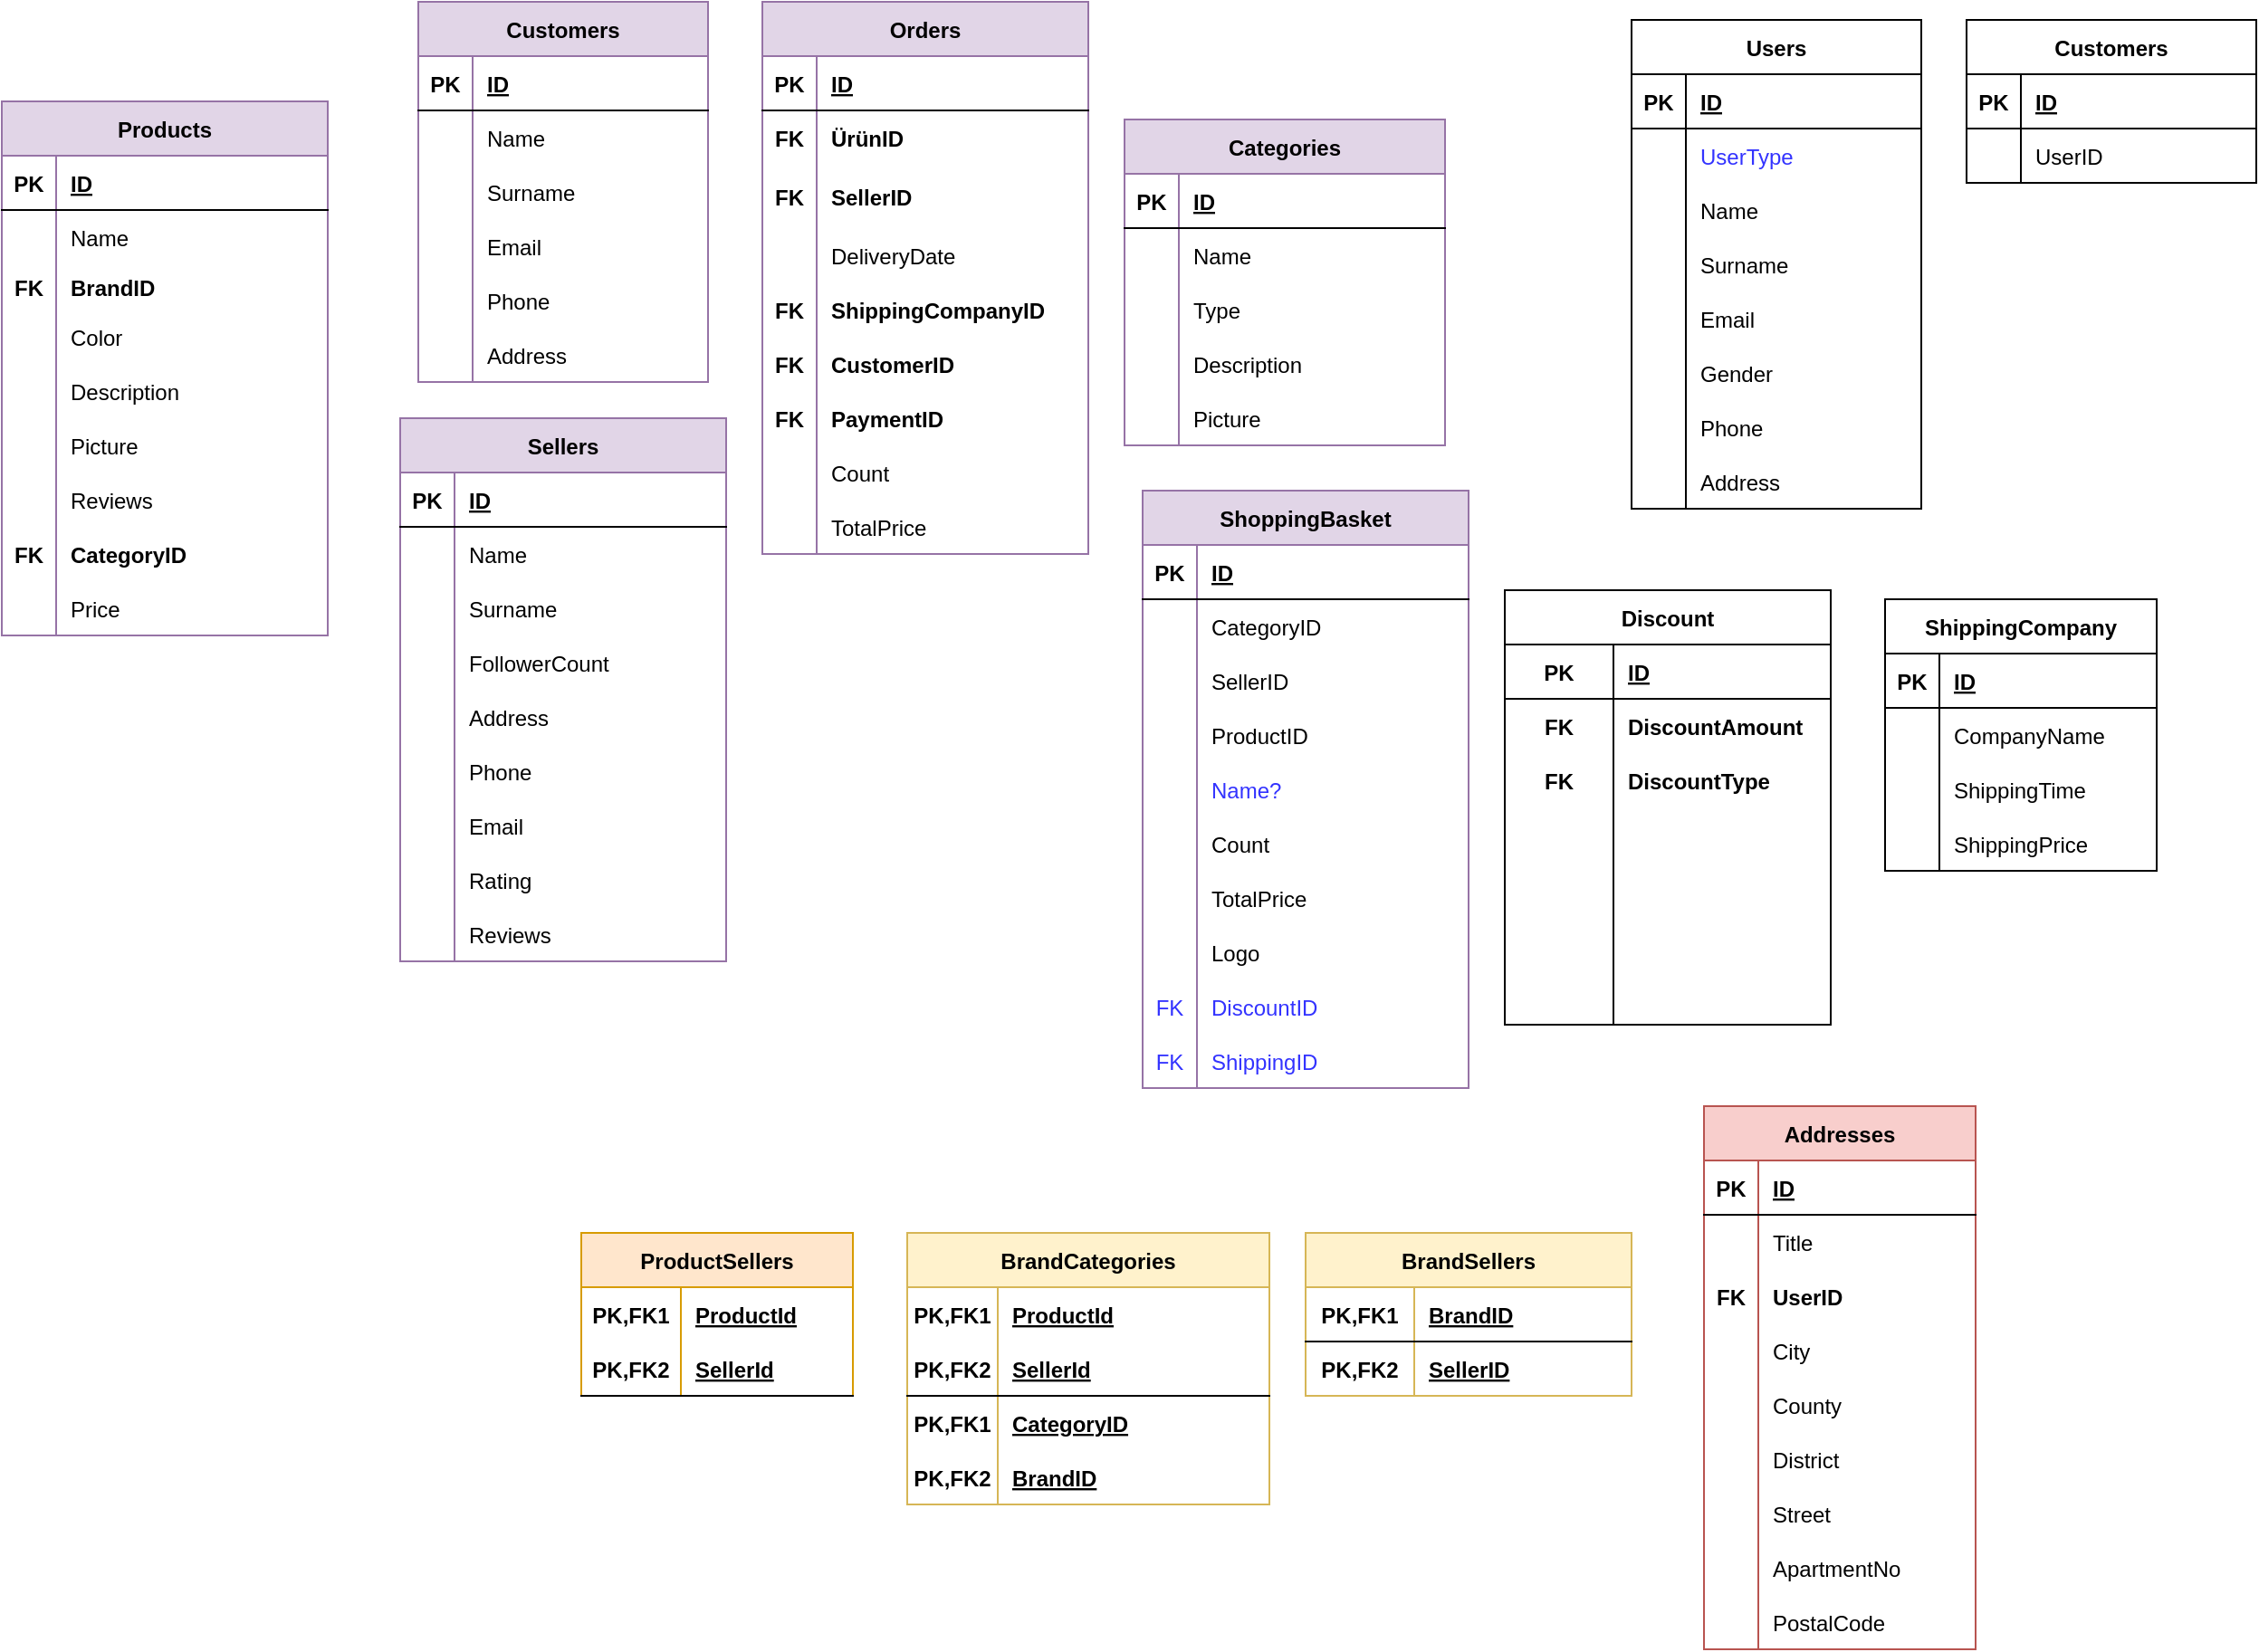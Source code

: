 <mxfile version="20.5.3" type="github">
  <diagram id="R2lEEEUBdFMjLlhIrx00" name="Page-1">
    <mxGraphModel dx="975" dy="464" grid="0" gridSize="10" guides="1" tooltips="1" connect="1" arrows="1" fold="1" page="1" pageScale="1" pageWidth="1654" pageHeight="1169" math="0" shadow="0" extFonts="Permanent Marker^https://fonts.googleapis.com/css?family=Permanent+Marker">
      <root>
        <mxCell id="0" />
        <mxCell id="1" parent="0" />
        <mxCell id="csQQUcHGZI6YNuuq703k-1" value="Products" style="shape=table;startSize=30;container=1;collapsible=1;childLayout=tableLayout;fixedRows=1;rowLines=0;fontStyle=1;align=center;resizeLast=1;fillColor=#e1d5e7;strokeColor=#9673a6;" vertex="1" parent="1">
          <mxGeometry x="110" y="135" width="180" height="295" as="geometry" />
        </mxCell>
        <mxCell id="csQQUcHGZI6YNuuq703k-2" value="" style="shape=tableRow;horizontal=0;startSize=0;swimlaneHead=0;swimlaneBody=0;fillColor=none;collapsible=0;dropTarget=0;points=[[0,0.5],[1,0.5]];portConstraint=eastwest;top=0;left=0;right=0;bottom=1;" vertex="1" parent="csQQUcHGZI6YNuuq703k-1">
          <mxGeometry y="30" width="180" height="30" as="geometry" />
        </mxCell>
        <mxCell id="csQQUcHGZI6YNuuq703k-3" value="PK" style="shape=partialRectangle;connectable=0;fillColor=none;top=0;left=0;bottom=0;right=0;fontStyle=1;overflow=hidden;" vertex="1" parent="csQQUcHGZI6YNuuq703k-2">
          <mxGeometry width="30" height="30" as="geometry">
            <mxRectangle width="30" height="30" as="alternateBounds" />
          </mxGeometry>
        </mxCell>
        <mxCell id="csQQUcHGZI6YNuuq703k-4" value="ID" style="shape=partialRectangle;connectable=0;fillColor=none;top=0;left=0;bottom=0;right=0;align=left;spacingLeft=6;fontStyle=5;overflow=hidden;" vertex="1" parent="csQQUcHGZI6YNuuq703k-2">
          <mxGeometry x="30" width="150" height="30" as="geometry">
            <mxRectangle width="150" height="30" as="alternateBounds" />
          </mxGeometry>
        </mxCell>
        <mxCell id="csQQUcHGZI6YNuuq703k-5" value="" style="shape=tableRow;horizontal=0;startSize=0;swimlaneHead=0;swimlaneBody=0;fillColor=none;collapsible=0;dropTarget=0;points=[[0,0.5],[1,0.5]];portConstraint=eastwest;top=0;left=0;right=0;bottom=0;" vertex="1" parent="csQQUcHGZI6YNuuq703k-1">
          <mxGeometry y="60" width="180" height="30" as="geometry" />
        </mxCell>
        <mxCell id="csQQUcHGZI6YNuuq703k-6" value="" style="shape=partialRectangle;connectable=0;fillColor=none;top=0;left=0;bottom=0;right=0;editable=1;overflow=hidden;" vertex="1" parent="csQQUcHGZI6YNuuq703k-5">
          <mxGeometry width="30" height="30" as="geometry">
            <mxRectangle width="30" height="30" as="alternateBounds" />
          </mxGeometry>
        </mxCell>
        <mxCell id="csQQUcHGZI6YNuuq703k-7" value="Name" style="shape=partialRectangle;connectable=0;fillColor=none;top=0;left=0;bottom=0;right=0;align=left;spacingLeft=6;overflow=hidden;" vertex="1" parent="csQQUcHGZI6YNuuq703k-5">
          <mxGeometry x="30" width="150" height="30" as="geometry">
            <mxRectangle width="150" height="30" as="alternateBounds" />
          </mxGeometry>
        </mxCell>
        <mxCell id="csQQUcHGZI6YNuuq703k-8" value="" style="shape=tableRow;horizontal=0;startSize=0;swimlaneHead=0;swimlaneBody=0;fillColor=none;collapsible=0;dropTarget=0;points=[[0,0.5],[1,0.5]];portConstraint=eastwest;top=0;left=0;right=0;bottom=0;" vertex="1" parent="csQQUcHGZI6YNuuq703k-1">
          <mxGeometry y="90" width="180" height="25" as="geometry" />
        </mxCell>
        <mxCell id="csQQUcHGZI6YNuuq703k-9" value="FK" style="shape=partialRectangle;connectable=0;fillColor=none;top=0;left=0;bottom=0;right=0;editable=1;overflow=hidden;fontStyle=1" vertex="1" parent="csQQUcHGZI6YNuuq703k-8">
          <mxGeometry width="30" height="25" as="geometry">
            <mxRectangle width="30" height="25" as="alternateBounds" />
          </mxGeometry>
        </mxCell>
        <mxCell id="csQQUcHGZI6YNuuq703k-10" value="BrandID" style="shape=partialRectangle;connectable=0;fillColor=none;top=0;left=0;bottom=0;right=0;align=left;spacingLeft=6;overflow=hidden;fontStyle=1" vertex="1" parent="csQQUcHGZI6YNuuq703k-8">
          <mxGeometry x="30" width="150" height="25" as="geometry">
            <mxRectangle width="150" height="25" as="alternateBounds" />
          </mxGeometry>
        </mxCell>
        <mxCell id="csQQUcHGZI6YNuuq703k-11" value="" style="shape=tableRow;horizontal=0;startSize=0;swimlaneHead=0;swimlaneBody=0;fillColor=none;collapsible=0;dropTarget=0;points=[[0,0.5],[1,0.5]];portConstraint=eastwest;top=0;left=0;right=0;bottom=0;" vertex="1" parent="csQQUcHGZI6YNuuq703k-1">
          <mxGeometry y="115" width="180" height="30" as="geometry" />
        </mxCell>
        <mxCell id="csQQUcHGZI6YNuuq703k-12" value="" style="shape=partialRectangle;connectable=0;fillColor=none;top=0;left=0;bottom=0;right=0;editable=1;overflow=hidden;" vertex="1" parent="csQQUcHGZI6YNuuq703k-11">
          <mxGeometry width="30" height="30" as="geometry">
            <mxRectangle width="30" height="30" as="alternateBounds" />
          </mxGeometry>
        </mxCell>
        <mxCell id="csQQUcHGZI6YNuuq703k-13" value="Color" style="shape=partialRectangle;connectable=0;fillColor=none;top=0;left=0;bottom=0;right=0;align=left;spacingLeft=6;overflow=hidden;" vertex="1" parent="csQQUcHGZI6YNuuq703k-11">
          <mxGeometry x="30" width="150" height="30" as="geometry">
            <mxRectangle width="150" height="30" as="alternateBounds" />
          </mxGeometry>
        </mxCell>
        <mxCell id="csQQUcHGZI6YNuuq703k-14" value="" style="shape=tableRow;horizontal=0;startSize=0;swimlaneHead=0;swimlaneBody=0;fillColor=none;collapsible=0;dropTarget=0;points=[[0,0.5],[1,0.5]];portConstraint=eastwest;top=0;left=0;right=0;bottom=0;" vertex="1" parent="csQQUcHGZI6YNuuq703k-1">
          <mxGeometry y="145" width="180" height="30" as="geometry" />
        </mxCell>
        <mxCell id="csQQUcHGZI6YNuuq703k-15" value="" style="shape=partialRectangle;connectable=0;fillColor=none;top=0;left=0;bottom=0;right=0;editable=1;overflow=hidden;fontStyle=1" vertex="1" parent="csQQUcHGZI6YNuuq703k-14">
          <mxGeometry width="30" height="30" as="geometry">
            <mxRectangle width="30" height="30" as="alternateBounds" />
          </mxGeometry>
        </mxCell>
        <mxCell id="csQQUcHGZI6YNuuq703k-16" value="Description" style="shape=partialRectangle;connectable=0;fillColor=none;top=0;left=0;bottom=0;right=0;align=left;spacingLeft=6;overflow=hidden;fontStyle=0" vertex="1" parent="csQQUcHGZI6YNuuq703k-14">
          <mxGeometry x="30" width="150" height="30" as="geometry">
            <mxRectangle width="150" height="30" as="alternateBounds" />
          </mxGeometry>
        </mxCell>
        <mxCell id="csQQUcHGZI6YNuuq703k-17" value="" style="shape=tableRow;horizontal=0;startSize=0;swimlaneHead=0;swimlaneBody=0;fillColor=none;collapsible=0;dropTarget=0;points=[[0,0.5],[1,0.5]];portConstraint=eastwest;top=0;left=0;right=0;bottom=0;" vertex="1" parent="csQQUcHGZI6YNuuq703k-1">
          <mxGeometry y="175" width="180" height="30" as="geometry" />
        </mxCell>
        <mxCell id="csQQUcHGZI6YNuuq703k-18" value="" style="shape=partialRectangle;connectable=0;fillColor=none;top=0;left=0;bottom=0;right=0;editable=1;overflow=hidden;fontStyle=1" vertex="1" parent="csQQUcHGZI6YNuuq703k-17">
          <mxGeometry width="30" height="30" as="geometry">
            <mxRectangle width="30" height="30" as="alternateBounds" />
          </mxGeometry>
        </mxCell>
        <mxCell id="csQQUcHGZI6YNuuq703k-19" value="Picture" style="shape=partialRectangle;connectable=0;fillColor=none;top=0;left=0;bottom=0;right=0;align=left;spacingLeft=6;overflow=hidden;fontStyle=0" vertex="1" parent="csQQUcHGZI6YNuuq703k-17">
          <mxGeometry x="30" width="150" height="30" as="geometry">
            <mxRectangle width="150" height="30" as="alternateBounds" />
          </mxGeometry>
        </mxCell>
        <mxCell id="csQQUcHGZI6YNuuq703k-20" value="" style="shape=tableRow;horizontal=0;startSize=0;swimlaneHead=0;swimlaneBody=0;fillColor=none;collapsible=0;dropTarget=0;points=[[0,0.5],[1,0.5]];portConstraint=eastwest;top=0;left=0;right=0;bottom=0;" vertex="1" parent="csQQUcHGZI6YNuuq703k-1">
          <mxGeometry y="205" width="180" height="30" as="geometry" />
        </mxCell>
        <mxCell id="csQQUcHGZI6YNuuq703k-21" value="" style="shape=partialRectangle;connectable=0;fillColor=none;top=0;left=0;bottom=0;right=0;editable=1;overflow=hidden;fontStyle=1" vertex="1" parent="csQQUcHGZI6YNuuq703k-20">
          <mxGeometry width="30" height="30" as="geometry">
            <mxRectangle width="30" height="30" as="alternateBounds" />
          </mxGeometry>
        </mxCell>
        <mxCell id="csQQUcHGZI6YNuuq703k-22" value="Reviews" style="shape=partialRectangle;connectable=0;fillColor=none;top=0;left=0;bottom=0;right=0;align=left;spacingLeft=6;overflow=hidden;fontStyle=0" vertex="1" parent="csQQUcHGZI6YNuuq703k-20">
          <mxGeometry x="30" width="150" height="30" as="geometry">
            <mxRectangle width="150" height="30" as="alternateBounds" />
          </mxGeometry>
        </mxCell>
        <mxCell id="csQQUcHGZI6YNuuq703k-23" value="" style="shape=tableRow;horizontal=0;startSize=0;swimlaneHead=0;swimlaneBody=0;fillColor=none;collapsible=0;dropTarget=0;points=[[0,0.5],[1,0.5]];portConstraint=eastwest;top=0;left=0;right=0;bottom=0;" vertex="1" parent="csQQUcHGZI6YNuuq703k-1">
          <mxGeometry y="235" width="180" height="30" as="geometry" />
        </mxCell>
        <mxCell id="csQQUcHGZI6YNuuq703k-24" value="FK" style="shape=partialRectangle;connectable=0;fillColor=none;top=0;left=0;bottom=0;right=0;editable=1;overflow=hidden;fontStyle=1" vertex="1" parent="csQQUcHGZI6YNuuq703k-23">
          <mxGeometry width="30" height="30" as="geometry">
            <mxRectangle width="30" height="30" as="alternateBounds" />
          </mxGeometry>
        </mxCell>
        <mxCell id="csQQUcHGZI6YNuuq703k-25" value="CategoryID" style="shape=partialRectangle;connectable=0;fillColor=none;top=0;left=0;bottom=0;right=0;align=left;spacingLeft=6;overflow=hidden;fontStyle=1" vertex="1" parent="csQQUcHGZI6YNuuq703k-23">
          <mxGeometry x="30" width="150" height="30" as="geometry">
            <mxRectangle width="150" height="30" as="alternateBounds" />
          </mxGeometry>
        </mxCell>
        <mxCell id="csQQUcHGZI6YNuuq703k-26" value="" style="shape=tableRow;horizontal=0;startSize=0;swimlaneHead=0;swimlaneBody=0;fillColor=none;collapsible=0;dropTarget=0;points=[[0,0.5],[1,0.5]];portConstraint=eastwest;top=0;left=0;right=0;bottom=0;" vertex="1" parent="csQQUcHGZI6YNuuq703k-1">
          <mxGeometry y="265" width="180" height="30" as="geometry" />
        </mxCell>
        <mxCell id="csQQUcHGZI6YNuuq703k-27" value="" style="shape=partialRectangle;connectable=0;fillColor=none;top=0;left=0;bottom=0;right=0;editable=1;overflow=hidden;fontStyle=1" vertex="1" parent="csQQUcHGZI6YNuuq703k-26">
          <mxGeometry width="30" height="30" as="geometry">
            <mxRectangle width="30" height="30" as="alternateBounds" />
          </mxGeometry>
        </mxCell>
        <mxCell id="csQQUcHGZI6YNuuq703k-28" value="Price" style="shape=partialRectangle;connectable=0;fillColor=none;top=0;left=0;bottom=0;right=0;align=left;spacingLeft=6;overflow=hidden;fontStyle=0" vertex="1" parent="csQQUcHGZI6YNuuq703k-26">
          <mxGeometry x="30" width="150" height="30" as="geometry">
            <mxRectangle width="150" height="30" as="alternateBounds" />
          </mxGeometry>
        </mxCell>
        <mxCell id="csQQUcHGZI6YNuuq703k-35" value="Categories" style="shape=table;startSize=30;container=1;collapsible=1;childLayout=tableLayout;fixedRows=1;rowLines=0;fontStyle=1;align=center;resizeLast=1;fillColor=#e1d5e7;strokeColor=#9673a6;" vertex="1" parent="1">
          <mxGeometry x="730" y="145" width="177" height="180" as="geometry" />
        </mxCell>
        <mxCell id="csQQUcHGZI6YNuuq703k-36" value="" style="shape=tableRow;horizontal=0;startSize=0;swimlaneHead=0;swimlaneBody=0;fillColor=none;collapsible=0;dropTarget=0;points=[[0,0.5],[1,0.5]];portConstraint=eastwest;top=0;left=0;right=0;bottom=1;" vertex="1" parent="csQQUcHGZI6YNuuq703k-35">
          <mxGeometry y="30" width="177" height="30" as="geometry" />
        </mxCell>
        <mxCell id="csQQUcHGZI6YNuuq703k-37" value="PK" style="shape=partialRectangle;connectable=0;fillColor=none;top=0;left=0;bottom=0;right=0;fontStyle=1;overflow=hidden;" vertex="1" parent="csQQUcHGZI6YNuuq703k-36">
          <mxGeometry width="30" height="30" as="geometry">
            <mxRectangle width="30" height="30" as="alternateBounds" />
          </mxGeometry>
        </mxCell>
        <mxCell id="csQQUcHGZI6YNuuq703k-38" value="ID" style="shape=partialRectangle;connectable=0;fillColor=none;top=0;left=0;bottom=0;right=0;align=left;spacingLeft=6;fontStyle=5;overflow=hidden;" vertex="1" parent="csQQUcHGZI6YNuuq703k-36">
          <mxGeometry x="30" width="147" height="30" as="geometry">
            <mxRectangle width="147" height="30" as="alternateBounds" />
          </mxGeometry>
        </mxCell>
        <mxCell id="csQQUcHGZI6YNuuq703k-39" value="" style="shape=tableRow;horizontal=0;startSize=0;swimlaneHead=0;swimlaneBody=0;fillColor=none;collapsible=0;dropTarget=0;points=[[0,0.5],[1,0.5]];portConstraint=eastwest;top=0;left=0;right=0;bottom=0;" vertex="1" parent="csQQUcHGZI6YNuuq703k-35">
          <mxGeometry y="60" width="177" height="30" as="geometry" />
        </mxCell>
        <mxCell id="csQQUcHGZI6YNuuq703k-40" value="" style="shape=partialRectangle;connectable=0;fillColor=none;top=0;left=0;bottom=0;right=0;editable=1;overflow=hidden;" vertex="1" parent="csQQUcHGZI6YNuuq703k-39">
          <mxGeometry width="30" height="30" as="geometry">
            <mxRectangle width="30" height="30" as="alternateBounds" />
          </mxGeometry>
        </mxCell>
        <mxCell id="csQQUcHGZI6YNuuq703k-41" value="Name" style="shape=partialRectangle;connectable=0;fillColor=none;top=0;left=0;bottom=0;right=0;align=left;spacingLeft=6;overflow=hidden;" vertex="1" parent="csQQUcHGZI6YNuuq703k-39">
          <mxGeometry x="30" width="147" height="30" as="geometry">
            <mxRectangle width="147" height="30" as="alternateBounds" />
          </mxGeometry>
        </mxCell>
        <mxCell id="csQQUcHGZI6YNuuq703k-42" value="" style="shape=tableRow;horizontal=0;startSize=0;swimlaneHead=0;swimlaneBody=0;fillColor=none;collapsible=0;dropTarget=0;points=[[0,0.5],[1,0.5]];portConstraint=eastwest;top=0;left=0;right=0;bottom=0;" vertex="1" parent="csQQUcHGZI6YNuuq703k-35">
          <mxGeometry y="90" width="177" height="30" as="geometry" />
        </mxCell>
        <mxCell id="csQQUcHGZI6YNuuq703k-43" value="" style="shape=partialRectangle;connectable=0;fillColor=none;top=0;left=0;bottom=0;right=0;editable=1;overflow=hidden;" vertex="1" parent="csQQUcHGZI6YNuuq703k-42">
          <mxGeometry width="30" height="30" as="geometry">
            <mxRectangle width="30" height="30" as="alternateBounds" />
          </mxGeometry>
        </mxCell>
        <mxCell id="csQQUcHGZI6YNuuq703k-44" value="Type" style="shape=partialRectangle;connectable=0;fillColor=none;top=0;left=0;bottom=0;right=0;align=left;spacingLeft=6;overflow=hidden;" vertex="1" parent="csQQUcHGZI6YNuuq703k-42">
          <mxGeometry x="30" width="147" height="30" as="geometry">
            <mxRectangle width="147" height="30" as="alternateBounds" />
          </mxGeometry>
        </mxCell>
        <mxCell id="csQQUcHGZI6YNuuq703k-45" value="" style="shape=tableRow;horizontal=0;startSize=0;swimlaneHead=0;swimlaneBody=0;fillColor=none;collapsible=0;dropTarget=0;points=[[0,0.5],[1,0.5]];portConstraint=eastwest;top=0;left=0;right=0;bottom=0;" vertex="1" parent="csQQUcHGZI6YNuuq703k-35">
          <mxGeometry y="120" width="177" height="30" as="geometry" />
        </mxCell>
        <mxCell id="csQQUcHGZI6YNuuq703k-46" value="" style="shape=partialRectangle;connectable=0;fillColor=none;top=0;left=0;bottom=0;right=0;editable=1;overflow=hidden;" vertex="1" parent="csQQUcHGZI6YNuuq703k-45">
          <mxGeometry width="30" height="30" as="geometry">
            <mxRectangle width="30" height="30" as="alternateBounds" />
          </mxGeometry>
        </mxCell>
        <mxCell id="csQQUcHGZI6YNuuq703k-47" value="Description" style="shape=partialRectangle;connectable=0;fillColor=none;top=0;left=0;bottom=0;right=0;align=left;spacingLeft=6;overflow=hidden;" vertex="1" parent="csQQUcHGZI6YNuuq703k-45">
          <mxGeometry x="30" width="147" height="30" as="geometry">
            <mxRectangle width="147" height="30" as="alternateBounds" />
          </mxGeometry>
        </mxCell>
        <mxCell id="csQQUcHGZI6YNuuq703k-48" value="" style="shape=tableRow;horizontal=0;startSize=0;swimlaneHead=0;swimlaneBody=0;fillColor=none;collapsible=0;dropTarget=0;points=[[0,0.5],[1,0.5]];portConstraint=eastwest;top=0;left=0;right=0;bottom=0;" vertex="1" parent="csQQUcHGZI6YNuuq703k-35">
          <mxGeometry y="150" width="177" height="30" as="geometry" />
        </mxCell>
        <mxCell id="csQQUcHGZI6YNuuq703k-49" value="" style="shape=partialRectangle;connectable=0;fillColor=none;top=0;left=0;bottom=0;right=0;editable=1;overflow=hidden;" vertex="1" parent="csQQUcHGZI6YNuuq703k-48">
          <mxGeometry width="30" height="30" as="geometry">
            <mxRectangle width="30" height="30" as="alternateBounds" />
          </mxGeometry>
        </mxCell>
        <mxCell id="csQQUcHGZI6YNuuq703k-50" value="Picture" style="shape=partialRectangle;connectable=0;fillColor=none;top=0;left=0;bottom=0;right=0;align=left;spacingLeft=6;overflow=hidden;" vertex="1" parent="csQQUcHGZI6YNuuq703k-48">
          <mxGeometry x="30" width="147" height="30" as="geometry">
            <mxRectangle width="147" height="30" as="alternateBounds" />
          </mxGeometry>
        </mxCell>
        <mxCell id="csQQUcHGZI6YNuuq703k-73" value="Customers" style="shape=table;startSize=30;container=1;collapsible=1;childLayout=tableLayout;fixedRows=1;rowLines=0;fontStyle=1;align=center;resizeLast=1;fillColor=#e1d5e7;strokeColor=#9673a6;" vertex="1" parent="1">
          <mxGeometry x="340" y="80" width="160" height="210" as="geometry" />
        </mxCell>
        <mxCell id="csQQUcHGZI6YNuuq703k-74" value="" style="shape=tableRow;horizontal=0;startSize=0;swimlaneHead=0;swimlaneBody=0;fillColor=none;collapsible=0;dropTarget=0;points=[[0,0.5],[1,0.5]];portConstraint=eastwest;top=0;left=0;right=0;bottom=1;" vertex="1" parent="csQQUcHGZI6YNuuq703k-73">
          <mxGeometry y="30" width="160" height="30" as="geometry" />
        </mxCell>
        <mxCell id="csQQUcHGZI6YNuuq703k-75" value="PK" style="shape=partialRectangle;connectable=0;fillColor=none;top=0;left=0;bottom=0;right=0;fontStyle=1;overflow=hidden;" vertex="1" parent="csQQUcHGZI6YNuuq703k-74">
          <mxGeometry width="30" height="30" as="geometry">
            <mxRectangle width="30" height="30" as="alternateBounds" />
          </mxGeometry>
        </mxCell>
        <mxCell id="csQQUcHGZI6YNuuq703k-76" value="ID" style="shape=partialRectangle;connectable=0;fillColor=none;top=0;left=0;bottom=0;right=0;align=left;spacingLeft=6;fontStyle=5;overflow=hidden;" vertex="1" parent="csQQUcHGZI6YNuuq703k-74">
          <mxGeometry x="30" width="130" height="30" as="geometry">
            <mxRectangle width="130" height="30" as="alternateBounds" />
          </mxGeometry>
        </mxCell>
        <mxCell id="csQQUcHGZI6YNuuq703k-77" value="" style="shape=tableRow;horizontal=0;startSize=0;swimlaneHead=0;swimlaneBody=0;fillColor=none;collapsible=0;dropTarget=0;points=[[0,0.5],[1,0.5]];portConstraint=eastwest;top=0;left=0;right=0;bottom=0;" vertex="1" parent="csQQUcHGZI6YNuuq703k-73">
          <mxGeometry y="60" width="160" height="30" as="geometry" />
        </mxCell>
        <mxCell id="csQQUcHGZI6YNuuq703k-78" value="" style="shape=partialRectangle;connectable=0;fillColor=none;top=0;left=0;bottom=0;right=0;editable=1;overflow=hidden;" vertex="1" parent="csQQUcHGZI6YNuuq703k-77">
          <mxGeometry width="30" height="30" as="geometry">
            <mxRectangle width="30" height="30" as="alternateBounds" />
          </mxGeometry>
        </mxCell>
        <mxCell id="csQQUcHGZI6YNuuq703k-79" value="Name" style="shape=partialRectangle;connectable=0;fillColor=none;top=0;left=0;bottom=0;right=0;align=left;spacingLeft=6;overflow=hidden;" vertex="1" parent="csQQUcHGZI6YNuuq703k-77">
          <mxGeometry x="30" width="130" height="30" as="geometry">
            <mxRectangle width="130" height="30" as="alternateBounds" />
          </mxGeometry>
        </mxCell>
        <mxCell id="csQQUcHGZI6YNuuq703k-80" value="" style="shape=tableRow;horizontal=0;startSize=0;swimlaneHead=0;swimlaneBody=0;fillColor=none;collapsible=0;dropTarget=0;points=[[0,0.5],[1,0.5]];portConstraint=eastwest;top=0;left=0;right=0;bottom=0;" vertex="1" parent="csQQUcHGZI6YNuuq703k-73">
          <mxGeometry y="90" width="160" height="30" as="geometry" />
        </mxCell>
        <mxCell id="csQQUcHGZI6YNuuq703k-81" value="" style="shape=partialRectangle;connectable=0;fillColor=none;top=0;left=0;bottom=0;right=0;editable=1;overflow=hidden;" vertex="1" parent="csQQUcHGZI6YNuuq703k-80">
          <mxGeometry width="30" height="30" as="geometry">
            <mxRectangle width="30" height="30" as="alternateBounds" />
          </mxGeometry>
        </mxCell>
        <mxCell id="csQQUcHGZI6YNuuq703k-82" value="Surname" style="shape=partialRectangle;connectable=0;fillColor=none;top=0;left=0;bottom=0;right=0;align=left;spacingLeft=6;overflow=hidden;" vertex="1" parent="csQQUcHGZI6YNuuq703k-80">
          <mxGeometry x="30" width="130" height="30" as="geometry">
            <mxRectangle width="130" height="30" as="alternateBounds" />
          </mxGeometry>
        </mxCell>
        <mxCell id="csQQUcHGZI6YNuuq703k-83" value="" style="shape=tableRow;horizontal=0;startSize=0;swimlaneHead=0;swimlaneBody=0;fillColor=none;collapsible=0;dropTarget=0;points=[[0,0.5],[1,0.5]];portConstraint=eastwest;top=0;left=0;right=0;bottom=0;" vertex="1" parent="csQQUcHGZI6YNuuq703k-73">
          <mxGeometry y="120" width="160" height="30" as="geometry" />
        </mxCell>
        <mxCell id="csQQUcHGZI6YNuuq703k-84" value="" style="shape=partialRectangle;connectable=0;fillColor=none;top=0;left=0;bottom=0;right=0;editable=1;overflow=hidden;" vertex="1" parent="csQQUcHGZI6YNuuq703k-83">
          <mxGeometry width="30" height="30" as="geometry">
            <mxRectangle width="30" height="30" as="alternateBounds" />
          </mxGeometry>
        </mxCell>
        <mxCell id="csQQUcHGZI6YNuuq703k-85" value="Email" style="shape=partialRectangle;connectable=0;fillColor=none;top=0;left=0;bottom=0;right=0;align=left;spacingLeft=6;overflow=hidden;" vertex="1" parent="csQQUcHGZI6YNuuq703k-83">
          <mxGeometry x="30" width="130" height="30" as="geometry">
            <mxRectangle width="130" height="30" as="alternateBounds" />
          </mxGeometry>
        </mxCell>
        <mxCell id="csQQUcHGZI6YNuuq703k-86" value="" style="shape=tableRow;horizontal=0;startSize=0;swimlaneHead=0;swimlaneBody=0;fillColor=none;collapsible=0;dropTarget=0;points=[[0,0.5],[1,0.5]];portConstraint=eastwest;top=0;left=0;right=0;bottom=0;" vertex="1" parent="csQQUcHGZI6YNuuq703k-73">
          <mxGeometry y="150" width="160" height="30" as="geometry" />
        </mxCell>
        <mxCell id="csQQUcHGZI6YNuuq703k-87" value="" style="shape=partialRectangle;connectable=0;fillColor=none;top=0;left=0;bottom=0;right=0;editable=1;overflow=hidden;" vertex="1" parent="csQQUcHGZI6YNuuq703k-86">
          <mxGeometry width="30" height="30" as="geometry">
            <mxRectangle width="30" height="30" as="alternateBounds" />
          </mxGeometry>
        </mxCell>
        <mxCell id="csQQUcHGZI6YNuuq703k-88" value="Phone" style="shape=partialRectangle;connectable=0;fillColor=none;top=0;left=0;bottom=0;right=0;align=left;spacingLeft=6;overflow=hidden;" vertex="1" parent="csQQUcHGZI6YNuuq703k-86">
          <mxGeometry x="30" width="130" height="30" as="geometry">
            <mxRectangle width="130" height="30" as="alternateBounds" />
          </mxGeometry>
        </mxCell>
        <mxCell id="csQQUcHGZI6YNuuq703k-185" value="" style="shape=tableRow;horizontal=0;startSize=0;swimlaneHead=0;swimlaneBody=0;fillColor=none;collapsible=0;dropTarget=0;points=[[0,0.5],[1,0.5]];portConstraint=eastwest;top=0;left=0;right=0;bottom=0;" vertex="1" parent="csQQUcHGZI6YNuuq703k-73">
          <mxGeometry y="180" width="160" height="30" as="geometry" />
        </mxCell>
        <mxCell id="csQQUcHGZI6YNuuq703k-186" value="" style="shape=partialRectangle;connectable=0;fillColor=none;top=0;left=0;bottom=0;right=0;editable=1;overflow=hidden;" vertex="1" parent="csQQUcHGZI6YNuuq703k-185">
          <mxGeometry width="30" height="30" as="geometry">
            <mxRectangle width="30" height="30" as="alternateBounds" />
          </mxGeometry>
        </mxCell>
        <mxCell id="csQQUcHGZI6YNuuq703k-187" value="Address" style="shape=partialRectangle;connectable=0;fillColor=none;top=0;left=0;bottom=0;right=0;align=left;spacingLeft=6;overflow=hidden;" vertex="1" parent="csQQUcHGZI6YNuuq703k-185">
          <mxGeometry x="30" width="130" height="30" as="geometry">
            <mxRectangle width="130" height="30" as="alternateBounds" />
          </mxGeometry>
        </mxCell>
        <mxCell id="csQQUcHGZI6YNuuq703k-89" value="Addresses" style="shape=table;startSize=30;container=1;collapsible=1;childLayout=tableLayout;fixedRows=1;rowLines=0;fontStyle=1;align=center;resizeLast=1;fillColor=#f8cecc;strokeColor=#b85450;" vertex="1" parent="1">
          <mxGeometry x="1050" y="690" width="150" height="300" as="geometry" />
        </mxCell>
        <mxCell id="csQQUcHGZI6YNuuq703k-90" value="" style="shape=tableRow;horizontal=0;startSize=0;swimlaneHead=0;swimlaneBody=0;fillColor=none;collapsible=0;dropTarget=0;points=[[0,0.5],[1,0.5]];portConstraint=eastwest;top=0;left=0;right=0;bottom=1;" vertex="1" parent="csQQUcHGZI6YNuuq703k-89">
          <mxGeometry y="30" width="150" height="30" as="geometry" />
        </mxCell>
        <mxCell id="csQQUcHGZI6YNuuq703k-91" value="PK" style="shape=partialRectangle;connectable=0;fillColor=none;top=0;left=0;bottom=0;right=0;fontStyle=1;overflow=hidden;" vertex="1" parent="csQQUcHGZI6YNuuq703k-90">
          <mxGeometry width="30" height="30" as="geometry">
            <mxRectangle width="30" height="30" as="alternateBounds" />
          </mxGeometry>
        </mxCell>
        <mxCell id="csQQUcHGZI6YNuuq703k-92" value="ID" style="shape=partialRectangle;connectable=0;fillColor=none;top=0;left=0;bottom=0;right=0;align=left;spacingLeft=6;fontStyle=5;overflow=hidden;" vertex="1" parent="csQQUcHGZI6YNuuq703k-90">
          <mxGeometry x="30" width="120" height="30" as="geometry">
            <mxRectangle width="120" height="30" as="alternateBounds" />
          </mxGeometry>
        </mxCell>
        <mxCell id="csQQUcHGZI6YNuuq703k-93" value="" style="shape=tableRow;horizontal=0;startSize=0;swimlaneHead=0;swimlaneBody=0;fillColor=none;collapsible=0;dropTarget=0;points=[[0,0.5],[1,0.5]];portConstraint=eastwest;top=0;left=0;right=0;bottom=0;" vertex="1" parent="csQQUcHGZI6YNuuq703k-89">
          <mxGeometry y="60" width="150" height="30" as="geometry" />
        </mxCell>
        <mxCell id="csQQUcHGZI6YNuuq703k-94" value="" style="shape=partialRectangle;connectable=0;fillColor=none;top=0;left=0;bottom=0;right=0;editable=1;overflow=hidden;" vertex="1" parent="csQQUcHGZI6YNuuq703k-93">
          <mxGeometry width="30" height="30" as="geometry">
            <mxRectangle width="30" height="30" as="alternateBounds" />
          </mxGeometry>
        </mxCell>
        <mxCell id="csQQUcHGZI6YNuuq703k-95" value="Title" style="shape=partialRectangle;connectable=0;fillColor=none;top=0;left=0;bottom=0;right=0;align=left;spacingLeft=6;overflow=hidden;" vertex="1" parent="csQQUcHGZI6YNuuq703k-93">
          <mxGeometry x="30" width="120" height="30" as="geometry">
            <mxRectangle width="120" height="30" as="alternateBounds" />
          </mxGeometry>
        </mxCell>
        <mxCell id="csQQUcHGZI6YNuuq703k-96" value="" style="shape=tableRow;horizontal=0;startSize=0;swimlaneHead=0;swimlaneBody=0;fillColor=none;collapsible=0;dropTarget=0;points=[[0,0.5],[1,0.5]];portConstraint=eastwest;top=0;left=0;right=0;bottom=0;" vertex="1" parent="csQQUcHGZI6YNuuq703k-89">
          <mxGeometry y="90" width="150" height="30" as="geometry" />
        </mxCell>
        <mxCell id="csQQUcHGZI6YNuuq703k-97" value="FK" style="shape=partialRectangle;connectable=0;fillColor=none;top=0;left=0;bottom=0;right=0;editable=1;overflow=hidden;fontStyle=1" vertex="1" parent="csQQUcHGZI6YNuuq703k-96">
          <mxGeometry width="30" height="30" as="geometry">
            <mxRectangle width="30" height="30" as="alternateBounds" />
          </mxGeometry>
        </mxCell>
        <mxCell id="csQQUcHGZI6YNuuq703k-98" value="UserID" style="shape=partialRectangle;connectable=0;fillColor=none;top=0;left=0;bottom=0;right=0;align=left;spacingLeft=6;overflow=hidden;fontStyle=1" vertex="1" parent="csQQUcHGZI6YNuuq703k-96">
          <mxGeometry x="30" width="120" height="30" as="geometry">
            <mxRectangle width="120" height="30" as="alternateBounds" />
          </mxGeometry>
        </mxCell>
        <mxCell id="csQQUcHGZI6YNuuq703k-102" value="" style="shape=tableRow;horizontal=0;startSize=0;swimlaneHead=0;swimlaneBody=0;fillColor=none;collapsible=0;dropTarget=0;points=[[0,0.5],[1,0.5]];portConstraint=eastwest;top=0;left=0;right=0;bottom=0;" vertex="1" parent="csQQUcHGZI6YNuuq703k-89">
          <mxGeometry y="120" width="150" height="30" as="geometry" />
        </mxCell>
        <mxCell id="csQQUcHGZI6YNuuq703k-103" value="" style="shape=partialRectangle;connectable=0;fillColor=none;top=0;left=0;bottom=0;right=0;editable=1;overflow=hidden;fontStyle=1" vertex="1" parent="csQQUcHGZI6YNuuq703k-102">
          <mxGeometry width="30" height="30" as="geometry">
            <mxRectangle width="30" height="30" as="alternateBounds" />
          </mxGeometry>
        </mxCell>
        <mxCell id="csQQUcHGZI6YNuuq703k-104" value="City" style="shape=partialRectangle;connectable=0;fillColor=none;top=0;left=0;bottom=0;right=0;align=left;spacingLeft=6;overflow=hidden;fontStyle=0" vertex="1" parent="csQQUcHGZI6YNuuq703k-102">
          <mxGeometry x="30" width="120" height="30" as="geometry">
            <mxRectangle width="120" height="30" as="alternateBounds" />
          </mxGeometry>
        </mxCell>
        <mxCell id="csQQUcHGZI6YNuuq703k-105" value="" style="shape=tableRow;horizontal=0;startSize=0;swimlaneHead=0;swimlaneBody=0;fillColor=none;collapsible=0;dropTarget=0;points=[[0,0.5],[1,0.5]];portConstraint=eastwest;top=0;left=0;right=0;bottom=0;" vertex="1" parent="csQQUcHGZI6YNuuq703k-89">
          <mxGeometry y="150" width="150" height="30" as="geometry" />
        </mxCell>
        <mxCell id="csQQUcHGZI6YNuuq703k-106" value="" style="shape=partialRectangle;connectable=0;fillColor=none;top=0;left=0;bottom=0;right=0;editable=1;overflow=hidden;fontStyle=1" vertex="1" parent="csQQUcHGZI6YNuuq703k-105">
          <mxGeometry width="30" height="30" as="geometry">
            <mxRectangle width="30" height="30" as="alternateBounds" />
          </mxGeometry>
        </mxCell>
        <mxCell id="csQQUcHGZI6YNuuq703k-107" value="County" style="shape=partialRectangle;connectable=0;fillColor=none;top=0;left=0;bottom=0;right=0;align=left;spacingLeft=6;overflow=hidden;fontStyle=0" vertex="1" parent="csQQUcHGZI6YNuuq703k-105">
          <mxGeometry x="30" width="120" height="30" as="geometry">
            <mxRectangle width="120" height="30" as="alternateBounds" />
          </mxGeometry>
        </mxCell>
        <mxCell id="csQQUcHGZI6YNuuq703k-108" value="" style="shape=tableRow;horizontal=0;startSize=0;swimlaneHead=0;swimlaneBody=0;fillColor=none;collapsible=0;dropTarget=0;points=[[0,0.5],[1,0.5]];portConstraint=eastwest;top=0;left=0;right=0;bottom=0;" vertex="1" parent="csQQUcHGZI6YNuuq703k-89">
          <mxGeometry y="180" width="150" height="30" as="geometry" />
        </mxCell>
        <mxCell id="csQQUcHGZI6YNuuq703k-109" value="" style="shape=partialRectangle;connectable=0;fillColor=none;top=0;left=0;bottom=0;right=0;editable=1;overflow=hidden;" vertex="1" parent="csQQUcHGZI6YNuuq703k-108">
          <mxGeometry width="30" height="30" as="geometry">
            <mxRectangle width="30" height="30" as="alternateBounds" />
          </mxGeometry>
        </mxCell>
        <mxCell id="csQQUcHGZI6YNuuq703k-110" value="District" style="shape=partialRectangle;connectable=0;fillColor=none;top=0;left=0;bottom=0;right=0;align=left;spacingLeft=6;overflow=hidden;" vertex="1" parent="csQQUcHGZI6YNuuq703k-108">
          <mxGeometry x="30" width="120" height="30" as="geometry">
            <mxRectangle width="120" height="30" as="alternateBounds" />
          </mxGeometry>
        </mxCell>
        <mxCell id="csQQUcHGZI6YNuuq703k-111" value="" style="shape=tableRow;horizontal=0;startSize=0;swimlaneHead=0;swimlaneBody=0;fillColor=none;collapsible=0;dropTarget=0;points=[[0,0.5],[1,0.5]];portConstraint=eastwest;top=0;left=0;right=0;bottom=0;" vertex="1" parent="csQQUcHGZI6YNuuq703k-89">
          <mxGeometry y="210" width="150" height="30" as="geometry" />
        </mxCell>
        <mxCell id="csQQUcHGZI6YNuuq703k-112" value="" style="shape=partialRectangle;connectable=0;fillColor=none;top=0;left=0;bottom=0;right=0;editable=1;overflow=hidden;" vertex="1" parent="csQQUcHGZI6YNuuq703k-111">
          <mxGeometry width="30" height="30" as="geometry">
            <mxRectangle width="30" height="30" as="alternateBounds" />
          </mxGeometry>
        </mxCell>
        <mxCell id="csQQUcHGZI6YNuuq703k-113" value="Street" style="shape=partialRectangle;connectable=0;fillColor=none;top=0;left=0;bottom=0;right=0;align=left;spacingLeft=6;overflow=hidden;" vertex="1" parent="csQQUcHGZI6YNuuq703k-111">
          <mxGeometry x="30" width="120" height="30" as="geometry">
            <mxRectangle width="120" height="30" as="alternateBounds" />
          </mxGeometry>
        </mxCell>
        <mxCell id="csQQUcHGZI6YNuuq703k-114" value="" style="shape=tableRow;horizontal=0;startSize=0;swimlaneHead=0;swimlaneBody=0;fillColor=none;collapsible=0;dropTarget=0;points=[[0,0.5],[1,0.5]];portConstraint=eastwest;top=0;left=0;right=0;bottom=0;" vertex="1" parent="csQQUcHGZI6YNuuq703k-89">
          <mxGeometry y="240" width="150" height="30" as="geometry" />
        </mxCell>
        <mxCell id="csQQUcHGZI6YNuuq703k-115" value="" style="shape=partialRectangle;connectable=0;fillColor=none;top=0;left=0;bottom=0;right=0;editable=1;overflow=hidden;" vertex="1" parent="csQQUcHGZI6YNuuq703k-114">
          <mxGeometry width="30" height="30" as="geometry">
            <mxRectangle width="30" height="30" as="alternateBounds" />
          </mxGeometry>
        </mxCell>
        <mxCell id="csQQUcHGZI6YNuuq703k-116" value="ApartmentNo" style="shape=partialRectangle;connectable=0;fillColor=none;top=0;left=0;bottom=0;right=0;align=left;spacingLeft=6;overflow=hidden;" vertex="1" parent="csQQUcHGZI6YNuuq703k-114">
          <mxGeometry x="30" width="120" height="30" as="geometry">
            <mxRectangle width="120" height="30" as="alternateBounds" />
          </mxGeometry>
        </mxCell>
        <mxCell id="csQQUcHGZI6YNuuq703k-117" style="edgeStyle=orthogonalEdgeStyle;rounded=0;orthogonalLoop=1;jettySize=auto;html=1;exitX=1;exitY=0.5;exitDx=0;exitDy=0;" edge="1" parent="csQQUcHGZI6YNuuq703k-89">
          <mxGeometry relative="1" as="geometry">
            <mxPoint x="150" y="135" as="sourcePoint" />
            <mxPoint x="150" y="135" as="targetPoint" />
          </mxGeometry>
        </mxCell>
        <mxCell id="csQQUcHGZI6YNuuq703k-118" value="" style="shape=tableRow;horizontal=0;startSize=0;swimlaneHead=0;swimlaneBody=0;fillColor=none;collapsible=0;dropTarget=0;points=[[0,0.5],[1,0.5]];portConstraint=eastwest;top=0;left=0;right=0;bottom=0;" vertex="1" parent="csQQUcHGZI6YNuuq703k-89">
          <mxGeometry y="270" width="150" height="30" as="geometry" />
        </mxCell>
        <mxCell id="csQQUcHGZI6YNuuq703k-119" value="" style="shape=partialRectangle;connectable=0;fillColor=none;top=0;left=0;bottom=0;right=0;editable=1;overflow=hidden;fontStyle=0" vertex="1" parent="csQQUcHGZI6YNuuq703k-118">
          <mxGeometry width="30" height="30" as="geometry">
            <mxRectangle width="30" height="30" as="alternateBounds" />
          </mxGeometry>
        </mxCell>
        <mxCell id="csQQUcHGZI6YNuuq703k-120" value="PostalCode" style="shape=partialRectangle;connectable=0;fillColor=none;top=0;left=0;bottom=0;right=0;align=left;spacingLeft=6;overflow=hidden;fontStyle=0" vertex="1" parent="csQQUcHGZI6YNuuq703k-118">
          <mxGeometry x="30" width="120" height="30" as="geometry">
            <mxRectangle width="120" height="30" as="alternateBounds" />
          </mxGeometry>
        </mxCell>
        <mxCell id="csQQUcHGZI6YNuuq703k-121" value="Orders" style="shape=table;startSize=30;container=1;collapsible=1;childLayout=tableLayout;fixedRows=1;rowLines=0;fontStyle=1;align=center;resizeLast=1;fillColor=#e1d5e7;strokeColor=#9673a6;" vertex="1" parent="1">
          <mxGeometry x="530" y="80" width="180" height="305" as="geometry" />
        </mxCell>
        <mxCell id="csQQUcHGZI6YNuuq703k-122" value="" style="shape=tableRow;horizontal=0;startSize=0;swimlaneHead=0;swimlaneBody=0;fillColor=none;collapsible=0;dropTarget=0;points=[[0,0.5],[1,0.5]];portConstraint=eastwest;top=0;left=0;right=0;bottom=1;" vertex="1" parent="csQQUcHGZI6YNuuq703k-121">
          <mxGeometry y="30" width="180" height="30" as="geometry" />
        </mxCell>
        <mxCell id="csQQUcHGZI6YNuuq703k-123" value="PK" style="shape=partialRectangle;connectable=0;fillColor=none;top=0;left=0;bottom=0;right=0;fontStyle=1;overflow=hidden;" vertex="1" parent="csQQUcHGZI6YNuuq703k-122">
          <mxGeometry width="30" height="30" as="geometry">
            <mxRectangle width="30" height="30" as="alternateBounds" />
          </mxGeometry>
        </mxCell>
        <mxCell id="csQQUcHGZI6YNuuq703k-124" value="ID" style="shape=partialRectangle;connectable=0;fillColor=none;top=0;left=0;bottom=0;right=0;align=left;spacingLeft=6;fontStyle=5;overflow=hidden;" vertex="1" parent="csQQUcHGZI6YNuuq703k-122">
          <mxGeometry x="30" width="150" height="30" as="geometry">
            <mxRectangle width="150" height="30" as="alternateBounds" />
          </mxGeometry>
        </mxCell>
        <mxCell id="csQQUcHGZI6YNuuq703k-125" value="" style="shape=tableRow;horizontal=0;startSize=0;swimlaneHead=0;swimlaneBody=0;fillColor=none;collapsible=0;dropTarget=0;points=[[0,0.5],[1,0.5]];portConstraint=eastwest;top=0;left=0;right=0;bottom=0;" vertex="1" parent="csQQUcHGZI6YNuuq703k-121">
          <mxGeometry y="60" width="180" height="30" as="geometry" />
        </mxCell>
        <mxCell id="csQQUcHGZI6YNuuq703k-126" value="FK" style="shape=partialRectangle;connectable=0;fillColor=none;top=0;left=0;bottom=0;right=0;editable=1;overflow=hidden;fontStyle=1" vertex="1" parent="csQQUcHGZI6YNuuq703k-125">
          <mxGeometry width="30" height="30" as="geometry">
            <mxRectangle width="30" height="30" as="alternateBounds" />
          </mxGeometry>
        </mxCell>
        <mxCell id="csQQUcHGZI6YNuuq703k-127" value="ÜrünID" style="shape=partialRectangle;connectable=0;fillColor=none;top=0;left=0;bottom=0;right=0;align=left;spacingLeft=6;overflow=hidden;fontStyle=1" vertex="1" parent="csQQUcHGZI6YNuuq703k-125">
          <mxGeometry x="30" width="150" height="30" as="geometry">
            <mxRectangle width="150" height="30" as="alternateBounds" />
          </mxGeometry>
        </mxCell>
        <mxCell id="csQQUcHGZI6YNuuq703k-128" value="" style="shape=tableRow;horizontal=0;startSize=0;swimlaneHead=0;swimlaneBody=0;fillColor=none;collapsible=0;dropTarget=0;points=[[0,0.5],[1,0.5]];portConstraint=eastwest;top=0;left=0;right=0;bottom=0;" vertex="1" parent="csQQUcHGZI6YNuuq703k-121">
          <mxGeometry y="90" width="180" height="35" as="geometry" />
        </mxCell>
        <mxCell id="csQQUcHGZI6YNuuq703k-129" value="FK" style="shape=partialRectangle;connectable=0;fillColor=none;top=0;left=0;bottom=0;right=0;editable=1;overflow=hidden;fontStyle=1" vertex="1" parent="csQQUcHGZI6YNuuq703k-128">
          <mxGeometry width="30" height="35" as="geometry">
            <mxRectangle width="30" height="35" as="alternateBounds" />
          </mxGeometry>
        </mxCell>
        <mxCell id="csQQUcHGZI6YNuuq703k-130" value="SellerID" style="shape=partialRectangle;connectable=0;fillColor=none;top=0;left=0;bottom=0;right=0;align=left;spacingLeft=6;overflow=hidden;fontStyle=1" vertex="1" parent="csQQUcHGZI6YNuuq703k-128">
          <mxGeometry x="30" width="150" height="35" as="geometry">
            <mxRectangle width="150" height="35" as="alternateBounds" />
          </mxGeometry>
        </mxCell>
        <mxCell id="csQQUcHGZI6YNuuq703k-131" value="" style="shape=tableRow;horizontal=0;startSize=0;swimlaneHead=0;swimlaneBody=0;fillColor=none;collapsible=0;dropTarget=0;points=[[0,0.5],[1,0.5]];portConstraint=eastwest;top=0;left=0;right=0;bottom=0;" vertex="1" parent="csQQUcHGZI6YNuuq703k-121">
          <mxGeometry y="125" width="180" height="30" as="geometry" />
        </mxCell>
        <mxCell id="csQQUcHGZI6YNuuq703k-132" value="" style="shape=partialRectangle;connectable=0;fillColor=none;top=0;left=0;bottom=0;right=0;editable=1;overflow=hidden;" vertex="1" parent="csQQUcHGZI6YNuuq703k-131">
          <mxGeometry width="30" height="30" as="geometry">
            <mxRectangle width="30" height="30" as="alternateBounds" />
          </mxGeometry>
        </mxCell>
        <mxCell id="csQQUcHGZI6YNuuq703k-133" value="DeliveryDate" style="shape=partialRectangle;connectable=0;fillColor=none;top=0;left=0;bottom=0;right=0;align=left;spacingLeft=6;overflow=hidden;" vertex="1" parent="csQQUcHGZI6YNuuq703k-131">
          <mxGeometry x="30" width="150" height="30" as="geometry">
            <mxRectangle width="150" height="30" as="alternateBounds" />
          </mxGeometry>
        </mxCell>
        <mxCell id="csQQUcHGZI6YNuuq703k-134" value="" style="shape=tableRow;horizontal=0;startSize=0;swimlaneHead=0;swimlaneBody=0;fillColor=none;collapsible=0;dropTarget=0;points=[[0,0.5],[1,0.5]];portConstraint=eastwest;top=0;left=0;right=0;bottom=0;" vertex="1" parent="csQQUcHGZI6YNuuq703k-121">
          <mxGeometry y="155" width="180" height="30" as="geometry" />
        </mxCell>
        <mxCell id="csQQUcHGZI6YNuuq703k-135" value="FK" style="shape=partialRectangle;connectable=0;fillColor=none;top=0;left=0;bottom=0;right=0;editable=1;overflow=hidden;fontStyle=1" vertex="1" parent="csQQUcHGZI6YNuuq703k-134">
          <mxGeometry width="30" height="30" as="geometry">
            <mxRectangle width="30" height="30" as="alternateBounds" />
          </mxGeometry>
        </mxCell>
        <mxCell id="csQQUcHGZI6YNuuq703k-136" value="ShippingCompanyID" style="shape=partialRectangle;connectable=0;fillColor=none;top=0;left=0;bottom=0;right=0;align=left;spacingLeft=6;overflow=hidden;fontStyle=1" vertex="1" parent="csQQUcHGZI6YNuuq703k-134">
          <mxGeometry x="30" width="150" height="30" as="geometry">
            <mxRectangle width="150" height="30" as="alternateBounds" />
          </mxGeometry>
        </mxCell>
        <mxCell id="csQQUcHGZI6YNuuq703k-137" value="" style="shape=tableRow;horizontal=0;startSize=0;swimlaneHead=0;swimlaneBody=0;fillColor=none;collapsible=0;dropTarget=0;points=[[0,0.5],[1,0.5]];portConstraint=eastwest;top=0;left=0;right=0;bottom=0;" vertex="1" parent="csQQUcHGZI6YNuuq703k-121">
          <mxGeometry y="185" width="180" height="30" as="geometry" />
        </mxCell>
        <mxCell id="csQQUcHGZI6YNuuq703k-138" value="FK" style="shape=partialRectangle;connectable=0;fillColor=none;top=0;left=0;bottom=0;right=0;editable=1;overflow=hidden;fontStyle=1" vertex="1" parent="csQQUcHGZI6YNuuq703k-137">
          <mxGeometry width="30" height="30" as="geometry">
            <mxRectangle width="30" height="30" as="alternateBounds" />
          </mxGeometry>
        </mxCell>
        <mxCell id="csQQUcHGZI6YNuuq703k-139" value="CustomerID" style="shape=partialRectangle;connectable=0;fillColor=none;top=0;left=0;bottom=0;right=0;align=left;spacingLeft=6;overflow=hidden;fontStyle=1" vertex="1" parent="csQQUcHGZI6YNuuq703k-137">
          <mxGeometry x="30" width="150" height="30" as="geometry">
            <mxRectangle width="150" height="30" as="alternateBounds" />
          </mxGeometry>
        </mxCell>
        <mxCell id="csQQUcHGZI6YNuuq703k-140" value="" style="shape=tableRow;horizontal=0;startSize=0;swimlaneHead=0;swimlaneBody=0;fillColor=none;collapsible=0;dropTarget=0;points=[[0,0.5],[1,0.5]];portConstraint=eastwest;top=0;left=0;right=0;bottom=0;" vertex="1" parent="csQQUcHGZI6YNuuq703k-121">
          <mxGeometry y="215" width="180" height="30" as="geometry" />
        </mxCell>
        <mxCell id="csQQUcHGZI6YNuuq703k-141" value="FK" style="shape=partialRectangle;connectable=0;fillColor=none;top=0;left=0;bottom=0;right=0;editable=1;overflow=hidden;fontStyle=1" vertex="1" parent="csQQUcHGZI6YNuuq703k-140">
          <mxGeometry width="30" height="30" as="geometry">
            <mxRectangle width="30" height="30" as="alternateBounds" />
          </mxGeometry>
        </mxCell>
        <mxCell id="csQQUcHGZI6YNuuq703k-142" value="PaymentID" style="shape=partialRectangle;connectable=0;fillColor=none;top=0;left=0;bottom=0;right=0;align=left;spacingLeft=6;overflow=hidden;fontStyle=1" vertex="1" parent="csQQUcHGZI6YNuuq703k-140">
          <mxGeometry x="30" width="150" height="30" as="geometry">
            <mxRectangle width="150" height="30" as="alternateBounds" />
          </mxGeometry>
        </mxCell>
        <mxCell id="csQQUcHGZI6YNuuq703k-156" value="" style="shape=tableRow;horizontal=0;startSize=0;swimlaneHead=0;swimlaneBody=0;fillColor=none;collapsible=0;dropTarget=0;points=[[0,0.5],[1,0.5]];portConstraint=eastwest;top=0;left=0;right=0;bottom=0;" vertex="1" parent="csQQUcHGZI6YNuuq703k-121">
          <mxGeometry y="245" width="180" height="30" as="geometry" />
        </mxCell>
        <mxCell id="csQQUcHGZI6YNuuq703k-157" value="" style="shape=partialRectangle;connectable=0;fillColor=none;top=0;left=0;bottom=0;right=0;editable=1;overflow=hidden;fontStyle=1" vertex="1" parent="csQQUcHGZI6YNuuq703k-156">
          <mxGeometry width="30" height="30" as="geometry">
            <mxRectangle width="30" height="30" as="alternateBounds" />
          </mxGeometry>
        </mxCell>
        <mxCell id="csQQUcHGZI6YNuuq703k-158" value="Count" style="shape=partialRectangle;connectable=0;fillColor=none;top=0;left=0;bottom=0;right=0;align=left;spacingLeft=6;overflow=hidden;fontStyle=0" vertex="1" parent="csQQUcHGZI6YNuuq703k-156">
          <mxGeometry x="30" width="150" height="30" as="geometry">
            <mxRectangle width="150" height="30" as="alternateBounds" />
          </mxGeometry>
        </mxCell>
        <mxCell id="csQQUcHGZI6YNuuq703k-231" value="" style="shape=tableRow;horizontal=0;startSize=0;swimlaneHead=0;swimlaneBody=0;fillColor=none;collapsible=0;dropTarget=0;points=[[0,0.5],[1,0.5]];portConstraint=eastwest;top=0;left=0;right=0;bottom=0;" vertex="1" parent="csQQUcHGZI6YNuuq703k-121">
          <mxGeometry y="275" width="180" height="30" as="geometry" />
        </mxCell>
        <mxCell id="csQQUcHGZI6YNuuq703k-232" value="" style="shape=partialRectangle;connectable=0;fillColor=none;top=0;left=0;bottom=0;right=0;editable=1;overflow=hidden;fontStyle=1" vertex="1" parent="csQQUcHGZI6YNuuq703k-231">
          <mxGeometry width="30" height="30" as="geometry">
            <mxRectangle width="30" height="30" as="alternateBounds" />
          </mxGeometry>
        </mxCell>
        <mxCell id="csQQUcHGZI6YNuuq703k-233" value="TotalPrice" style="shape=partialRectangle;connectable=0;fillColor=none;top=0;left=0;bottom=0;right=0;align=left;spacingLeft=6;overflow=hidden;fontStyle=0" vertex="1" parent="csQQUcHGZI6YNuuq703k-231">
          <mxGeometry x="30" width="150" height="30" as="geometry">
            <mxRectangle width="150" height="30" as="alternateBounds" />
          </mxGeometry>
        </mxCell>
        <mxCell id="csQQUcHGZI6YNuuq703k-163" value="Sellers" style="shape=table;startSize=30;container=1;collapsible=1;childLayout=tableLayout;fixedRows=1;rowLines=0;fontStyle=1;align=center;resizeLast=1;fillColor=#e1d5e7;strokeColor=#9673a6;" vertex="1" parent="1">
          <mxGeometry x="330" y="310" width="180" height="300" as="geometry" />
        </mxCell>
        <mxCell id="csQQUcHGZI6YNuuq703k-164" value="" style="shape=tableRow;horizontal=0;startSize=0;swimlaneHead=0;swimlaneBody=0;fillColor=none;collapsible=0;dropTarget=0;points=[[0,0.5],[1,0.5]];portConstraint=eastwest;top=0;left=0;right=0;bottom=1;" vertex="1" parent="csQQUcHGZI6YNuuq703k-163">
          <mxGeometry y="30" width="180" height="30" as="geometry" />
        </mxCell>
        <mxCell id="csQQUcHGZI6YNuuq703k-165" value="PK" style="shape=partialRectangle;connectable=0;fillColor=none;top=0;left=0;bottom=0;right=0;fontStyle=1;overflow=hidden;" vertex="1" parent="csQQUcHGZI6YNuuq703k-164">
          <mxGeometry width="30" height="30" as="geometry">
            <mxRectangle width="30" height="30" as="alternateBounds" />
          </mxGeometry>
        </mxCell>
        <mxCell id="csQQUcHGZI6YNuuq703k-166" value="ID" style="shape=partialRectangle;connectable=0;fillColor=none;top=0;left=0;bottom=0;right=0;align=left;spacingLeft=6;fontStyle=5;overflow=hidden;" vertex="1" parent="csQQUcHGZI6YNuuq703k-164">
          <mxGeometry x="30" width="150" height="30" as="geometry">
            <mxRectangle width="150" height="30" as="alternateBounds" />
          </mxGeometry>
        </mxCell>
        <mxCell id="csQQUcHGZI6YNuuq703k-167" value="" style="shape=tableRow;horizontal=0;startSize=0;swimlaneHead=0;swimlaneBody=0;fillColor=none;collapsible=0;dropTarget=0;points=[[0,0.5],[1,0.5]];portConstraint=eastwest;top=0;left=0;right=0;bottom=0;" vertex="1" parent="csQQUcHGZI6YNuuq703k-163">
          <mxGeometry y="60" width="180" height="30" as="geometry" />
        </mxCell>
        <mxCell id="csQQUcHGZI6YNuuq703k-168" value="" style="shape=partialRectangle;connectable=0;fillColor=none;top=0;left=0;bottom=0;right=0;editable=1;overflow=hidden;" vertex="1" parent="csQQUcHGZI6YNuuq703k-167">
          <mxGeometry width="30" height="30" as="geometry">
            <mxRectangle width="30" height="30" as="alternateBounds" />
          </mxGeometry>
        </mxCell>
        <mxCell id="csQQUcHGZI6YNuuq703k-169" value="Name" style="shape=partialRectangle;connectable=0;fillColor=none;top=0;left=0;bottom=0;right=0;align=left;spacingLeft=6;overflow=hidden;" vertex="1" parent="csQQUcHGZI6YNuuq703k-167">
          <mxGeometry x="30" width="150" height="30" as="geometry">
            <mxRectangle width="150" height="30" as="alternateBounds" />
          </mxGeometry>
        </mxCell>
        <mxCell id="csQQUcHGZI6YNuuq703k-170" value="" style="shape=tableRow;horizontal=0;startSize=0;swimlaneHead=0;swimlaneBody=0;fillColor=none;collapsible=0;dropTarget=0;points=[[0,0.5],[1,0.5]];portConstraint=eastwest;top=0;left=0;right=0;bottom=0;" vertex="1" parent="csQQUcHGZI6YNuuq703k-163">
          <mxGeometry y="90" width="180" height="30" as="geometry" />
        </mxCell>
        <mxCell id="csQQUcHGZI6YNuuq703k-171" value="" style="shape=partialRectangle;connectable=0;fillColor=none;top=0;left=0;bottom=0;right=0;editable=1;overflow=hidden;" vertex="1" parent="csQQUcHGZI6YNuuq703k-170">
          <mxGeometry width="30" height="30" as="geometry">
            <mxRectangle width="30" height="30" as="alternateBounds" />
          </mxGeometry>
        </mxCell>
        <mxCell id="csQQUcHGZI6YNuuq703k-172" value="Surname" style="shape=partialRectangle;connectable=0;fillColor=none;top=0;left=0;bottom=0;right=0;align=left;spacingLeft=6;overflow=hidden;" vertex="1" parent="csQQUcHGZI6YNuuq703k-170">
          <mxGeometry x="30" width="150" height="30" as="geometry">
            <mxRectangle width="150" height="30" as="alternateBounds" />
          </mxGeometry>
        </mxCell>
        <mxCell id="csQQUcHGZI6YNuuq703k-173" value="" style="shape=tableRow;horizontal=0;startSize=0;swimlaneHead=0;swimlaneBody=0;fillColor=none;collapsible=0;dropTarget=0;points=[[0,0.5],[1,0.5]];portConstraint=eastwest;top=0;left=0;right=0;bottom=0;" vertex="1" parent="csQQUcHGZI6YNuuq703k-163">
          <mxGeometry y="120" width="180" height="30" as="geometry" />
        </mxCell>
        <mxCell id="csQQUcHGZI6YNuuq703k-174" value="" style="shape=partialRectangle;connectable=0;fillColor=none;top=0;left=0;bottom=0;right=0;editable=1;overflow=hidden;" vertex="1" parent="csQQUcHGZI6YNuuq703k-173">
          <mxGeometry width="30" height="30" as="geometry">
            <mxRectangle width="30" height="30" as="alternateBounds" />
          </mxGeometry>
        </mxCell>
        <mxCell id="csQQUcHGZI6YNuuq703k-175" value="FollowerCount" style="shape=partialRectangle;connectable=0;fillColor=none;top=0;left=0;bottom=0;right=0;align=left;spacingLeft=6;overflow=hidden;" vertex="1" parent="csQQUcHGZI6YNuuq703k-173">
          <mxGeometry x="30" width="150" height="30" as="geometry">
            <mxRectangle width="150" height="30" as="alternateBounds" />
          </mxGeometry>
        </mxCell>
        <mxCell id="csQQUcHGZI6YNuuq703k-176" value="" style="shape=tableRow;horizontal=0;startSize=0;swimlaneHead=0;swimlaneBody=0;fillColor=none;collapsible=0;dropTarget=0;points=[[0,0.5],[1,0.5]];portConstraint=eastwest;top=0;left=0;right=0;bottom=0;" vertex="1" parent="csQQUcHGZI6YNuuq703k-163">
          <mxGeometry y="150" width="180" height="30" as="geometry" />
        </mxCell>
        <mxCell id="csQQUcHGZI6YNuuq703k-177" value="" style="shape=partialRectangle;connectable=0;fillColor=none;top=0;left=0;bottom=0;right=0;editable=1;overflow=hidden;" vertex="1" parent="csQQUcHGZI6YNuuq703k-176">
          <mxGeometry width="30" height="30" as="geometry">
            <mxRectangle width="30" height="30" as="alternateBounds" />
          </mxGeometry>
        </mxCell>
        <mxCell id="csQQUcHGZI6YNuuq703k-178" value="Address" style="shape=partialRectangle;connectable=0;fillColor=none;top=0;left=0;bottom=0;right=0;align=left;spacingLeft=6;overflow=hidden;" vertex="1" parent="csQQUcHGZI6YNuuq703k-176">
          <mxGeometry x="30" width="150" height="30" as="geometry">
            <mxRectangle width="150" height="30" as="alternateBounds" />
          </mxGeometry>
        </mxCell>
        <mxCell id="csQQUcHGZI6YNuuq703k-179" value="" style="shape=tableRow;horizontal=0;startSize=0;swimlaneHead=0;swimlaneBody=0;fillColor=none;collapsible=0;dropTarget=0;points=[[0,0.5],[1,0.5]];portConstraint=eastwest;top=0;left=0;right=0;bottom=0;" vertex="1" parent="csQQUcHGZI6YNuuq703k-163">
          <mxGeometry y="180" width="180" height="30" as="geometry" />
        </mxCell>
        <mxCell id="csQQUcHGZI6YNuuq703k-180" value="" style="shape=partialRectangle;connectable=0;fillColor=none;top=0;left=0;bottom=0;right=0;editable=1;overflow=hidden;" vertex="1" parent="csQQUcHGZI6YNuuq703k-179">
          <mxGeometry width="30" height="30" as="geometry">
            <mxRectangle width="30" height="30" as="alternateBounds" />
          </mxGeometry>
        </mxCell>
        <mxCell id="csQQUcHGZI6YNuuq703k-181" value="Phone" style="shape=partialRectangle;connectable=0;fillColor=none;top=0;left=0;bottom=0;right=0;align=left;spacingLeft=6;overflow=hidden;" vertex="1" parent="csQQUcHGZI6YNuuq703k-179">
          <mxGeometry x="30" width="150" height="30" as="geometry">
            <mxRectangle width="150" height="30" as="alternateBounds" />
          </mxGeometry>
        </mxCell>
        <mxCell id="csQQUcHGZI6YNuuq703k-182" value="" style="shape=tableRow;horizontal=0;startSize=0;swimlaneHead=0;swimlaneBody=0;fillColor=none;collapsible=0;dropTarget=0;points=[[0,0.5],[1,0.5]];portConstraint=eastwest;top=0;left=0;right=0;bottom=0;" vertex="1" parent="csQQUcHGZI6YNuuq703k-163">
          <mxGeometry y="210" width="180" height="30" as="geometry" />
        </mxCell>
        <mxCell id="csQQUcHGZI6YNuuq703k-183" value="" style="shape=partialRectangle;connectable=0;fillColor=none;top=0;left=0;bottom=0;right=0;editable=1;overflow=hidden;" vertex="1" parent="csQQUcHGZI6YNuuq703k-182">
          <mxGeometry width="30" height="30" as="geometry">
            <mxRectangle width="30" height="30" as="alternateBounds" />
          </mxGeometry>
        </mxCell>
        <mxCell id="csQQUcHGZI6YNuuq703k-184" value="Email" style="shape=partialRectangle;connectable=0;fillColor=none;top=0;left=0;bottom=0;right=0;align=left;spacingLeft=6;overflow=hidden;" vertex="1" parent="csQQUcHGZI6YNuuq703k-182">
          <mxGeometry x="30" width="150" height="30" as="geometry">
            <mxRectangle width="150" height="30" as="alternateBounds" />
          </mxGeometry>
        </mxCell>
        <mxCell id="csQQUcHGZI6YNuuq703k-188" value="" style="shape=tableRow;horizontal=0;startSize=0;swimlaneHead=0;swimlaneBody=0;fillColor=none;collapsible=0;dropTarget=0;points=[[0,0.5],[1,0.5]];portConstraint=eastwest;top=0;left=0;right=0;bottom=0;" vertex="1" parent="csQQUcHGZI6YNuuq703k-163">
          <mxGeometry y="240" width="180" height="30" as="geometry" />
        </mxCell>
        <mxCell id="csQQUcHGZI6YNuuq703k-189" value="" style="shape=partialRectangle;connectable=0;fillColor=none;top=0;left=0;bottom=0;right=0;editable=1;overflow=hidden;" vertex="1" parent="csQQUcHGZI6YNuuq703k-188">
          <mxGeometry width="30" height="30" as="geometry">
            <mxRectangle width="30" height="30" as="alternateBounds" />
          </mxGeometry>
        </mxCell>
        <mxCell id="csQQUcHGZI6YNuuq703k-190" value="Rating" style="shape=partialRectangle;connectable=0;fillColor=none;top=0;left=0;bottom=0;right=0;align=left;spacingLeft=6;overflow=hidden;" vertex="1" parent="csQQUcHGZI6YNuuq703k-188">
          <mxGeometry x="30" width="150" height="30" as="geometry">
            <mxRectangle width="150" height="30" as="alternateBounds" />
          </mxGeometry>
        </mxCell>
        <mxCell id="csQQUcHGZI6YNuuq703k-228" value="" style="shape=tableRow;horizontal=0;startSize=0;swimlaneHead=0;swimlaneBody=0;fillColor=none;collapsible=0;dropTarget=0;points=[[0,0.5],[1,0.5]];portConstraint=eastwest;top=0;left=0;right=0;bottom=0;" vertex="1" parent="csQQUcHGZI6YNuuq703k-163">
          <mxGeometry y="270" width="180" height="30" as="geometry" />
        </mxCell>
        <mxCell id="csQQUcHGZI6YNuuq703k-229" value="" style="shape=partialRectangle;connectable=0;fillColor=none;top=0;left=0;bottom=0;right=0;editable=1;overflow=hidden;" vertex="1" parent="csQQUcHGZI6YNuuq703k-228">
          <mxGeometry width="30" height="30" as="geometry">
            <mxRectangle width="30" height="30" as="alternateBounds" />
          </mxGeometry>
        </mxCell>
        <mxCell id="csQQUcHGZI6YNuuq703k-230" value="Reviews" style="shape=partialRectangle;connectable=0;fillColor=none;top=0;left=0;bottom=0;right=0;align=left;spacingLeft=6;overflow=hidden;" vertex="1" parent="csQQUcHGZI6YNuuq703k-228">
          <mxGeometry x="30" width="150" height="30" as="geometry">
            <mxRectangle width="150" height="30" as="alternateBounds" />
          </mxGeometry>
        </mxCell>
        <mxCell id="csQQUcHGZI6YNuuq703k-251" value="BrandCategories" style="shape=table;startSize=30;container=1;collapsible=1;childLayout=tableLayout;fixedRows=1;rowLines=0;fontStyle=1;align=center;resizeLast=1;fillColor=#fff2cc;strokeColor=#d6b656;" vertex="1" parent="1">
          <mxGeometry x="610" y="760" width="200" height="150" as="geometry" />
        </mxCell>
        <mxCell id="csQQUcHGZI6YNuuq703k-252" value="" style="shape=tableRow;horizontal=0;startSize=0;swimlaneHead=0;swimlaneBody=0;fillColor=none;collapsible=0;dropTarget=0;points=[[0,0.5],[1,0.5]];portConstraint=eastwest;top=0;left=0;right=0;bottom=0;" vertex="1" parent="csQQUcHGZI6YNuuq703k-251">
          <mxGeometry y="30" width="200" height="30" as="geometry" />
        </mxCell>
        <mxCell id="csQQUcHGZI6YNuuq703k-253" value="PK,FK1" style="shape=partialRectangle;connectable=0;fillColor=none;top=0;left=0;bottom=0;right=0;fontStyle=1;overflow=hidden;" vertex="1" parent="csQQUcHGZI6YNuuq703k-252">
          <mxGeometry width="50" height="30" as="geometry">
            <mxRectangle width="50" height="30" as="alternateBounds" />
          </mxGeometry>
        </mxCell>
        <mxCell id="csQQUcHGZI6YNuuq703k-254" value="ProductId" style="shape=partialRectangle;connectable=0;fillColor=none;top=0;left=0;bottom=0;right=0;align=left;spacingLeft=6;fontStyle=5;overflow=hidden;" vertex="1" parent="csQQUcHGZI6YNuuq703k-252">
          <mxGeometry x="50" width="150" height="30" as="geometry">
            <mxRectangle width="150" height="30" as="alternateBounds" />
          </mxGeometry>
        </mxCell>
        <mxCell id="csQQUcHGZI6YNuuq703k-255" value="" style="shape=tableRow;horizontal=0;startSize=0;swimlaneHead=0;swimlaneBody=0;fillColor=none;collapsible=0;dropTarget=0;points=[[0,0.5],[1,0.5]];portConstraint=eastwest;top=0;left=0;right=0;bottom=1;" vertex="1" parent="csQQUcHGZI6YNuuq703k-251">
          <mxGeometry y="60" width="200" height="30" as="geometry" />
        </mxCell>
        <mxCell id="csQQUcHGZI6YNuuq703k-256" value="PK,FK2" style="shape=partialRectangle;connectable=0;fillColor=none;top=0;left=0;bottom=0;right=0;fontStyle=1;overflow=hidden;" vertex="1" parent="csQQUcHGZI6YNuuq703k-255">
          <mxGeometry width="50" height="30" as="geometry">
            <mxRectangle width="50" height="30" as="alternateBounds" />
          </mxGeometry>
        </mxCell>
        <mxCell id="csQQUcHGZI6YNuuq703k-257" value="SellerId" style="shape=partialRectangle;connectable=0;fillColor=none;top=0;left=0;bottom=0;right=0;align=left;spacingLeft=6;fontStyle=5;overflow=hidden;" vertex="1" parent="csQQUcHGZI6YNuuq703k-255">
          <mxGeometry x="50" width="150" height="30" as="geometry">
            <mxRectangle width="150" height="30" as="alternateBounds" />
          </mxGeometry>
        </mxCell>
        <mxCell id="csQQUcHGZI6YNuuq703k-258" value="" style="shape=tableRow;horizontal=0;startSize=0;swimlaneHead=0;swimlaneBody=0;fillColor=none;collapsible=0;dropTarget=0;points=[[0,0.5],[1,0.5]];portConstraint=eastwest;top=0;left=0;right=0;bottom=0;" vertex="1" parent="csQQUcHGZI6YNuuq703k-251">
          <mxGeometry y="90" width="200" height="30" as="geometry" />
        </mxCell>
        <mxCell id="csQQUcHGZI6YNuuq703k-259" value="PK,FK1" style="shape=partialRectangle;connectable=0;fillColor=none;top=0;left=0;bottom=0;right=0;editable=1;overflow=hidden;fontStyle=1" vertex="1" parent="csQQUcHGZI6YNuuq703k-258">
          <mxGeometry width="50" height="30" as="geometry">
            <mxRectangle width="50" height="30" as="alternateBounds" />
          </mxGeometry>
        </mxCell>
        <mxCell id="csQQUcHGZI6YNuuq703k-260" value="CategoryID" style="shape=partialRectangle;connectable=0;fillColor=none;top=0;left=0;bottom=0;right=0;align=left;spacingLeft=6;overflow=hidden;fontStyle=5" vertex="1" parent="csQQUcHGZI6YNuuq703k-258">
          <mxGeometry x="50" width="150" height="30" as="geometry">
            <mxRectangle width="150" height="30" as="alternateBounds" />
          </mxGeometry>
        </mxCell>
        <mxCell id="csQQUcHGZI6YNuuq703k-261" value="" style="shape=tableRow;horizontal=0;startSize=0;swimlaneHead=0;swimlaneBody=0;fillColor=none;collapsible=0;dropTarget=0;points=[[0,0.5],[1,0.5]];portConstraint=eastwest;top=0;left=0;right=0;bottom=0;" vertex="1" parent="csQQUcHGZI6YNuuq703k-251">
          <mxGeometry y="120" width="200" height="30" as="geometry" />
        </mxCell>
        <mxCell id="csQQUcHGZI6YNuuq703k-262" value="PK,FK2" style="shape=partialRectangle;connectable=0;fillColor=none;top=0;left=0;bottom=0;right=0;editable=1;overflow=hidden;fontStyle=1" vertex="1" parent="csQQUcHGZI6YNuuq703k-261">
          <mxGeometry width="50" height="30" as="geometry">
            <mxRectangle width="50" height="30" as="alternateBounds" />
          </mxGeometry>
        </mxCell>
        <mxCell id="csQQUcHGZI6YNuuq703k-263" value="BrandID" style="shape=partialRectangle;connectable=0;fillColor=none;top=0;left=0;bottom=0;right=0;align=left;spacingLeft=6;overflow=hidden;fontStyle=5" vertex="1" parent="csQQUcHGZI6YNuuq703k-261">
          <mxGeometry x="50" width="150" height="30" as="geometry">
            <mxRectangle width="150" height="30" as="alternateBounds" />
          </mxGeometry>
        </mxCell>
        <mxCell id="csQQUcHGZI6YNuuq703k-264" value="BrandSellers" style="shape=table;startSize=30;container=1;collapsible=1;childLayout=tableLayout;fixedRows=1;rowLines=0;fontStyle=1;align=center;resizeLast=1;fillColor=#fff2cc;strokeColor=#d6b656;" vertex="1" parent="1">
          <mxGeometry x="830" y="760" width="180" height="90" as="geometry" />
        </mxCell>
        <mxCell id="csQQUcHGZI6YNuuq703k-265" value="" style="shape=tableRow;horizontal=0;startSize=0;swimlaneHead=0;swimlaneBody=0;fillColor=none;collapsible=0;dropTarget=0;points=[[0,0.5],[1,0.5]];portConstraint=eastwest;top=0;left=0;right=0;bottom=1;" vertex="1" parent="csQQUcHGZI6YNuuq703k-264">
          <mxGeometry y="30" width="180" height="30" as="geometry" />
        </mxCell>
        <mxCell id="csQQUcHGZI6YNuuq703k-266" value="PK,FK1" style="shape=partialRectangle;connectable=0;fillColor=none;top=0;left=0;bottom=0;right=0;fontStyle=1;overflow=hidden;" vertex="1" parent="csQQUcHGZI6YNuuq703k-265">
          <mxGeometry width="60" height="30" as="geometry">
            <mxRectangle width="60" height="30" as="alternateBounds" />
          </mxGeometry>
        </mxCell>
        <mxCell id="csQQUcHGZI6YNuuq703k-267" value="BrandID" style="shape=partialRectangle;connectable=0;fillColor=none;top=0;left=0;bottom=0;right=0;align=left;spacingLeft=6;fontStyle=5;overflow=hidden;" vertex="1" parent="csQQUcHGZI6YNuuq703k-265">
          <mxGeometry x="60" width="120" height="30" as="geometry">
            <mxRectangle width="120" height="30" as="alternateBounds" />
          </mxGeometry>
        </mxCell>
        <mxCell id="csQQUcHGZI6YNuuq703k-268" value="" style="shape=tableRow;horizontal=0;startSize=0;swimlaneHead=0;swimlaneBody=0;fillColor=none;collapsible=0;dropTarget=0;points=[[0,0.5],[1,0.5]];portConstraint=eastwest;top=0;left=0;right=0;bottom=0;" vertex="1" parent="csQQUcHGZI6YNuuq703k-264">
          <mxGeometry y="60" width="180" height="30" as="geometry" />
        </mxCell>
        <mxCell id="csQQUcHGZI6YNuuq703k-269" value="PK,FK2" style="shape=partialRectangle;connectable=0;fillColor=none;top=0;left=0;bottom=0;right=0;editable=1;overflow=hidden;fontStyle=1" vertex="1" parent="csQQUcHGZI6YNuuq703k-268">
          <mxGeometry width="60" height="30" as="geometry">
            <mxRectangle width="60" height="30" as="alternateBounds" />
          </mxGeometry>
        </mxCell>
        <mxCell id="csQQUcHGZI6YNuuq703k-270" value="SellerID" style="shape=partialRectangle;connectable=0;fillColor=none;top=0;left=0;bottom=0;right=0;align=left;spacingLeft=6;overflow=hidden;fontStyle=5" vertex="1" parent="csQQUcHGZI6YNuuq703k-268">
          <mxGeometry x="60" width="120" height="30" as="geometry">
            <mxRectangle width="120" height="30" as="alternateBounds" />
          </mxGeometry>
        </mxCell>
        <mxCell id="csQQUcHGZI6YNuuq703k-296" value="Discount" style="shape=table;startSize=30;container=1;collapsible=1;childLayout=tableLayout;fixedRows=1;rowLines=0;fontStyle=1;align=center;resizeLast=1;" vertex="1" parent="1">
          <mxGeometry x="940" y="405" width="180" height="240" as="geometry" />
        </mxCell>
        <mxCell id="csQQUcHGZI6YNuuq703k-297" value="" style="shape=tableRow;horizontal=0;startSize=0;swimlaneHead=0;swimlaneBody=0;fillColor=none;collapsible=0;dropTarget=0;points=[[0,0.5],[1,0.5]];portConstraint=eastwest;top=0;left=0;right=0;bottom=1;" vertex="1" parent="csQQUcHGZI6YNuuq703k-296">
          <mxGeometry y="30" width="180" height="30" as="geometry" />
        </mxCell>
        <mxCell id="csQQUcHGZI6YNuuq703k-298" value="PK" style="shape=partialRectangle;connectable=0;fillColor=none;top=0;left=0;bottom=0;right=0;fontStyle=1;overflow=hidden;" vertex="1" parent="csQQUcHGZI6YNuuq703k-297">
          <mxGeometry width="60" height="30" as="geometry">
            <mxRectangle width="60" height="30" as="alternateBounds" />
          </mxGeometry>
        </mxCell>
        <mxCell id="csQQUcHGZI6YNuuq703k-299" value="ID" style="shape=partialRectangle;connectable=0;fillColor=none;top=0;left=0;bottom=0;right=0;align=left;spacingLeft=6;fontStyle=5;overflow=hidden;" vertex="1" parent="csQQUcHGZI6YNuuq703k-297">
          <mxGeometry x="60" width="120" height="30" as="geometry">
            <mxRectangle width="120" height="30" as="alternateBounds" />
          </mxGeometry>
        </mxCell>
        <mxCell id="csQQUcHGZI6YNuuq703k-300" value="" style="shape=tableRow;horizontal=0;startSize=0;swimlaneHead=0;swimlaneBody=0;fillColor=none;collapsible=0;dropTarget=0;points=[[0,0.5],[1,0.5]];portConstraint=eastwest;top=0;left=0;right=0;bottom=0;" vertex="1" parent="csQQUcHGZI6YNuuq703k-296">
          <mxGeometry y="60" width="180" height="30" as="geometry" />
        </mxCell>
        <mxCell id="csQQUcHGZI6YNuuq703k-301" value="FK" style="shape=partialRectangle;connectable=0;fillColor=none;top=0;left=0;bottom=0;right=0;editable=1;overflow=hidden;fontStyle=1" vertex="1" parent="csQQUcHGZI6YNuuq703k-300">
          <mxGeometry width="60" height="30" as="geometry">
            <mxRectangle width="60" height="30" as="alternateBounds" />
          </mxGeometry>
        </mxCell>
        <mxCell id="csQQUcHGZI6YNuuq703k-302" value="DiscountAmount" style="shape=partialRectangle;connectable=0;fillColor=none;top=0;left=0;bottom=0;right=0;align=left;spacingLeft=6;overflow=hidden;fontStyle=1" vertex="1" parent="csQQUcHGZI6YNuuq703k-300">
          <mxGeometry x="60" width="120" height="30" as="geometry">
            <mxRectangle width="120" height="30" as="alternateBounds" />
          </mxGeometry>
        </mxCell>
        <mxCell id="csQQUcHGZI6YNuuq703k-303" value="" style="shape=tableRow;horizontal=0;startSize=0;swimlaneHead=0;swimlaneBody=0;fillColor=none;collapsible=0;dropTarget=0;points=[[0,0.5],[1,0.5]];portConstraint=eastwest;top=0;left=0;right=0;bottom=0;" vertex="1" parent="csQQUcHGZI6YNuuq703k-296">
          <mxGeometry y="90" width="180" height="30" as="geometry" />
        </mxCell>
        <mxCell id="csQQUcHGZI6YNuuq703k-304" value="FK" style="shape=partialRectangle;connectable=0;fillColor=none;top=0;left=0;bottom=0;right=0;editable=1;overflow=hidden;fontStyle=1" vertex="1" parent="csQQUcHGZI6YNuuq703k-303">
          <mxGeometry width="60" height="30" as="geometry">
            <mxRectangle width="60" height="30" as="alternateBounds" />
          </mxGeometry>
        </mxCell>
        <mxCell id="csQQUcHGZI6YNuuq703k-305" value="DiscountType" style="shape=partialRectangle;connectable=0;fillColor=none;top=0;left=0;bottom=0;right=0;align=left;spacingLeft=6;overflow=hidden;fontStyle=1" vertex="1" parent="csQQUcHGZI6YNuuq703k-303">
          <mxGeometry x="60" width="120" height="30" as="geometry">
            <mxRectangle width="120" height="30" as="alternateBounds" />
          </mxGeometry>
        </mxCell>
        <mxCell id="csQQUcHGZI6YNuuq703k-306" value="" style="shape=tableRow;horizontal=0;startSize=0;swimlaneHead=0;swimlaneBody=0;fillColor=none;collapsible=0;dropTarget=0;points=[[0,0.5],[1,0.5]];portConstraint=eastwest;top=0;left=0;right=0;bottom=0;" vertex="1" parent="csQQUcHGZI6YNuuq703k-296">
          <mxGeometry y="120" width="180" height="30" as="geometry" />
        </mxCell>
        <mxCell id="csQQUcHGZI6YNuuq703k-307" value="" style="shape=partialRectangle;connectable=0;fillColor=none;top=0;left=0;bottom=0;right=0;editable=1;overflow=hidden;fontStyle=1" vertex="1" parent="csQQUcHGZI6YNuuq703k-306">
          <mxGeometry width="60" height="30" as="geometry">
            <mxRectangle width="60" height="30" as="alternateBounds" />
          </mxGeometry>
        </mxCell>
        <mxCell id="csQQUcHGZI6YNuuq703k-308" value="" style="shape=partialRectangle;connectable=0;fillColor=none;top=0;left=0;bottom=0;right=0;align=left;spacingLeft=6;overflow=hidden;fontStyle=0" vertex="1" parent="csQQUcHGZI6YNuuq703k-306">
          <mxGeometry x="60" width="120" height="30" as="geometry">
            <mxRectangle width="120" height="30" as="alternateBounds" />
          </mxGeometry>
        </mxCell>
        <mxCell id="csQQUcHGZI6YNuuq703k-309" value="" style="shape=tableRow;horizontal=0;startSize=0;swimlaneHead=0;swimlaneBody=0;fillColor=none;collapsible=0;dropTarget=0;points=[[0,0.5],[1,0.5]];portConstraint=eastwest;top=0;left=0;right=0;bottom=0;" vertex="1" parent="csQQUcHGZI6YNuuq703k-296">
          <mxGeometry y="150" width="180" height="30" as="geometry" />
        </mxCell>
        <mxCell id="csQQUcHGZI6YNuuq703k-310" value="" style="shape=partialRectangle;connectable=0;fillColor=none;top=0;left=0;bottom=0;right=0;editable=1;overflow=hidden;fontStyle=1" vertex="1" parent="csQQUcHGZI6YNuuq703k-309">
          <mxGeometry width="60" height="30" as="geometry">
            <mxRectangle width="60" height="30" as="alternateBounds" />
          </mxGeometry>
        </mxCell>
        <mxCell id="csQQUcHGZI6YNuuq703k-311" value="" style="shape=partialRectangle;connectable=0;fillColor=none;top=0;left=0;bottom=0;right=0;align=left;spacingLeft=6;overflow=hidden;fontStyle=0" vertex="1" parent="csQQUcHGZI6YNuuq703k-309">
          <mxGeometry x="60" width="120" height="30" as="geometry">
            <mxRectangle width="120" height="30" as="alternateBounds" />
          </mxGeometry>
        </mxCell>
        <mxCell id="csQQUcHGZI6YNuuq703k-312" value="" style="shape=tableRow;horizontal=0;startSize=0;swimlaneHead=0;swimlaneBody=0;fillColor=none;collapsible=0;dropTarget=0;points=[[0,0.5],[1,0.5]];portConstraint=eastwest;top=0;left=0;right=0;bottom=0;" vertex="1" parent="csQQUcHGZI6YNuuq703k-296">
          <mxGeometry y="180" width="180" height="30" as="geometry" />
        </mxCell>
        <mxCell id="csQQUcHGZI6YNuuq703k-313" value="" style="shape=partialRectangle;connectable=0;fillColor=none;top=0;left=0;bottom=0;right=0;editable=1;overflow=hidden;fontColor=#6666FF;" vertex="1" parent="csQQUcHGZI6YNuuq703k-312">
          <mxGeometry width="60" height="30" as="geometry">
            <mxRectangle width="60" height="30" as="alternateBounds" />
          </mxGeometry>
        </mxCell>
        <mxCell id="csQQUcHGZI6YNuuq703k-314" value="" style="shape=partialRectangle;connectable=0;fillColor=none;top=0;left=0;bottom=0;right=0;align=left;spacingLeft=6;overflow=hidden;fontColor=#6666FF;" vertex="1" parent="csQQUcHGZI6YNuuq703k-312">
          <mxGeometry x="60" width="120" height="30" as="geometry">
            <mxRectangle width="120" height="30" as="alternateBounds" />
          </mxGeometry>
        </mxCell>
        <mxCell id="csQQUcHGZI6YNuuq703k-315" value="" style="shape=tableRow;horizontal=0;startSize=0;swimlaneHead=0;swimlaneBody=0;fillColor=none;collapsible=0;dropTarget=0;points=[[0,0.5],[1,0.5]];portConstraint=eastwest;top=0;left=0;right=0;bottom=0;" vertex="1" parent="csQQUcHGZI6YNuuq703k-296">
          <mxGeometry y="210" width="180" height="30" as="geometry" />
        </mxCell>
        <mxCell id="csQQUcHGZI6YNuuq703k-316" value="" style="shape=partialRectangle;connectable=0;fillColor=none;top=0;left=0;bottom=0;right=0;editable=1;overflow=hidden;fontColor=#3333FF;" vertex="1" parent="csQQUcHGZI6YNuuq703k-315">
          <mxGeometry width="60" height="30" as="geometry">
            <mxRectangle width="60" height="30" as="alternateBounds" />
          </mxGeometry>
        </mxCell>
        <mxCell id="csQQUcHGZI6YNuuq703k-317" value="" style="shape=partialRectangle;connectable=0;fillColor=none;top=0;left=0;bottom=0;right=0;align=left;spacingLeft=6;overflow=hidden;fontColor=#3333FF;" vertex="1" parent="csQQUcHGZI6YNuuq703k-315">
          <mxGeometry x="60" width="120" height="30" as="geometry">
            <mxRectangle width="120" height="30" as="alternateBounds" />
          </mxGeometry>
        </mxCell>
        <mxCell id="csQQUcHGZI6YNuuq703k-318" value="Users" style="shape=table;startSize=30;container=1;collapsible=1;childLayout=tableLayout;fixedRows=1;rowLines=0;fontStyle=1;align=center;resizeLast=1;" vertex="1" parent="1">
          <mxGeometry x="1010" y="90" width="160" height="270" as="geometry" />
        </mxCell>
        <mxCell id="csQQUcHGZI6YNuuq703k-319" value="" style="shape=tableRow;horizontal=0;startSize=0;swimlaneHead=0;swimlaneBody=0;fillColor=none;collapsible=0;dropTarget=0;points=[[0,0.5],[1,0.5]];portConstraint=eastwest;top=0;left=0;right=0;bottom=1;" vertex="1" parent="csQQUcHGZI6YNuuq703k-318">
          <mxGeometry y="30" width="160" height="30" as="geometry" />
        </mxCell>
        <mxCell id="csQQUcHGZI6YNuuq703k-320" value="PK" style="shape=partialRectangle;connectable=0;fillColor=none;top=0;left=0;bottom=0;right=0;fontStyle=1;overflow=hidden;" vertex="1" parent="csQQUcHGZI6YNuuq703k-319">
          <mxGeometry width="30" height="30" as="geometry">
            <mxRectangle width="30" height="30" as="alternateBounds" />
          </mxGeometry>
        </mxCell>
        <mxCell id="csQQUcHGZI6YNuuq703k-321" value="ID" style="shape=partialRectangle;connectable=0;fillColor=none;top=0;left=0;bottom=0;right=0;align=left;spacingLeft=6;fontStyle=5;overflow=hidden;" vertex="1" parent="csQQUcHGZI6YNuuq703k-319">
          <mxGeometry x="30" width="130" height="30" as="geometry">
            <mxRectangle width="130" height="30" as="alternateBounds" />
          </mxGeometry>
        </mxCell>
        <mxCell id="csQQUcHGZI6YNuuq703k-322" value="" style="shape=tableRow;horizontal=0;startSize=0;swimlaneHead=0;swimlaneBody=0;fillColor=none;collapsible=0;dropTarget=0;points=[[0,0.5],[1,0.5]];portConstraint=eastwest;top=0;left=0;right=0;bottom=0;" vertex="1" parent="csQQUcHGZI6YNuuq703k-318">
          <mxGeometry y="60" width="160" height="30" as="geometry" />
        </mxCell>
        <mxCell id="csQQUcHGZI6YNuuq703k-323" value="" style="shape=partialRectangle;connectable=0;fillColor=none;top=0;left=0;bottom=0;right=0;editable=1;overflow=hidden;" vertex="1" parent="csQQUcHGZI6YNuuq703k-322">
          <mxGeometry width="30" height="30" as="geometry">
            <mxRectangle width="30" height="30" as="alternateBounds" />
          </mxGeometry>
        </mxCell>
        <mxCell id="csQQUcHGZI6YNuuq703k-324" value="UserType" style="shape=partialRectangle;connectable=0;fillColor=none;top=0;left=0;bottom=0;right=0;align=left;spacingLeft=6;overflow=hidden;fontColor=#3333FF;" vertex="1" parent="csQQUcHGZI6YNuuq703k-322">
          <mxGeometry x="30" width="130" height="30" as="geometry">
            <mxRectangle width="130" height="30" as="alternateBounds" />
          </mxGeometry>
        </mxCell>
        <mxCell id="csQQUcHGZI6YNuuq703k-325" value="" style="shape=tableRow;horizontal=0;startSize=0;swimlaneHead=0;swimlaneBody=0;fillColor=none;collapsible=0;dropTarget=0;points=[[0,0.5],[1,0.5]];portConstraint=eastwest;top=0;left=0;right=0;bottom=0;" vertex="1" parent="csQQUcHGZI6YNuuq703k-318">
          <mxGeometry y="90" width="160" height="30" as="geometry" />
        </mxCell>
        <mxCell id="csQQUcHGZI6YNuuq703k-326" value="" style="shape=partialRectangle;connectable=0;fillColor=none;top=0;left=0;bottom=0;right=0;editable=1;overflow=hidden;" vertex="1" parent="csQQUcHGZI6YNuuq703k-325">
          <mxGeometry width="30" height="30" as="geometry">
            <mxRectangle width="30" height="30" as="alternateBounds" />
          </mxGeometry>
        </mxCell>
        <mxCell id="csQQUcHGZI6YNuuq703k-327" value="Name" style="shape=partialRectangle;connectable=0;fillColor=none;top=0;left=0;bottom=0;right=0;align=left;spacingLeft=6;overflow=hidden;" vertex="1" parent="csQQUcHGZI6YNuuq703k-325">
          <mxGeometry x="30" width="130" height="30" as="geometry">
            <mxRectangle width="130" height="30" as="alternateBounds" />
          </mxGeometry>
        </mxCell>
        <mxCell id="csQQUcHGZI6YNuuq703k-328" value="" style="shape=tableRow;horizontal=0;startSize=0;swimlaneHead=0;swimlaneBody=0;fillColor=none;collapsible=0;dropTarget=0;points=[[0,0.5],[1,0.5]];portConstraint=eastwest;top=0;left=0;right=0;bottom=0;" vertex="1" parent="csQQUcHGZI6YNuuq703k-318">
          <mxGeometry y="120" width="160" height="30" as="geometry" />
        </mxCell>
        <mxCell id="csQQUcHGZI6YNuuq703k-329" value="" style="shape=partialRectangle;connectable=0;fillColor=none;top=0;left=0;bottom=0;right=0;editable=1;overflow=hidden;" vertex="1" parent="csQQUcHGZI6YNuuq703k-328">
          <mxGeometry width="30" height="30" as="geometry">
            <mxRectangle width="30" height="30" as="alternateBounds" />
          </mxGeometry>
        </mxCell>
        <mxCell id="csQQUcHGZI6YNuuq703k-330" value="Surname" style="shape=partialRectangle;connectable=0;fillColor=none;top=0;left=0;bottom=0;right=0;align=left;spacingLeft=6;overflow=hidden;" vertex="1" parent="csQQUcHGZI6YNuuq703k-328">
          <mxGeometry x="30" width="130" height="30" as="geometry">
            <mxRectangle width="130" height="30" as="alternateBounds" />
          </mxGeometry>
        </mxCell>
        <mxCell id="csQQUcHGZI6YNuuq703k-331" value="" style="shape=tableRow;horizontal=0;startSize=0;swimlaneHead=0;swimlaneBody=0;fillColor=none;collapsible=0;dropTarget=0;points=[[0,0.5],[1,0.5]];portConstraint=eastwest;top=0;left=0;right=0;bottom=0;" vertex="1" parent="csQQUcHGZI6YNuuq703k-318">
          <mxGeometry y="150" width="160" height="30" as="geometry" />
        </mxCell>
        <mxCell id="csQQUcHGZI6YNuuq703k-332" value="" style="shape=partialRectangle;connectable=0;fillColor=none;top=0;left=0;bottom=0;right=0;editable=1;overflow=hidden;" vertex="1" parent="csQQUcHGZI6YNuuq703k-331">
          <mxGeometry width="30" height="30" as="geometry">
            <mxRectangle width="30" height="30" as="alternateBounds" />
          </mxGeometry>
        </mxCell>
        <mxCell id="csQQUcHGZI6YNuuq703k-333" value="Email" style="shape=partialRectangle;connectable=0;fillColor=none;top=0;left=0;bottom=0;right=0;align=left;spacingLeft=6;overflow=hidden;" vertex="1" parent="csQQUcHGZI6YNuuq703k-331">
          <mxGeometry x="30" width="130" height="30" as="geometry">
            <mxRectangle width="130" height="30" as="alternateBounds" />
          </mxGeometry>
        </mxCell>
        <mxCell id="csQQUcHGZI6YNuuq703k-334" value="" style="shape=tableRow;horizontal=0;startSize=0;swimlaneHead=0;swimlaneBody=0;fillColor=none;collapsible=0;dropTarget=0;points=[[0,0.5],[1,0.5]];portConstraint=eastwest;top=0;left=0;right=0;bottom=0;" vertex="1" parent="csQQUcHGZI6YNuuq703k-318">
          <mxGeometry y="180" width="160" height="30" as="geometry" />
        </mxCell>
        <mxCell id="csQQUcHGZI6YNuuq703k-335" value="" style="shape=partialRectangle;connectable=0;fillColor=none;top=0;left=0;bottom=0;right=0;editable=1;overflow=hidden;" vertex="1" parent="csQQUcHGZI6YNuuq703k-334">
          <mxGeometry width="30" height="30" as="geometry">
            <mxRectangle width="30" height="30" as="alternateBounds" />
          </mxGeometry>
        </mxCell>
        <mxCell id="csQQUcHGZI6YNuuq703k-336" value="Gender" style="shape=partialRectangle;connectable=0;fillColor=none;top=0;left=0;bottom=0;right=0;align=left;spacingLeft=6;overflow=hidden;" vertex="1" parent="csQQUcHGZI6YNuuq703k-334">
          <mxGeometry x="30" width="130" height="30" as="geometry">
            <mxRectangle width="130" height="30" as="alternateBounds" />
          </mxGeometry>
        </mxCell>
        <mxCell id="csQQUcHGZI6YNuuq703k-338" value="" style="shape=tableRow;horizontal=0;startSize=0;swimlaneHead=0;swimlaneBody=0;fillColor=none;collapsible=0;dropTarget=0;points=[[0,0.5],[1,0.5]];portConstraint=eastwest;top=0;left=0;right=0;bottom=0;" vertex="1" parent="csQQUcHGZI6YNuuq703k-318">
          <mxGeometry y="210" width="160" height="30" as="geometry" />
        </mxCell>
        <mxCell id="csQQUcHGZI6YNuuq703k-339" value="" style="shape=partialRectangle;connectable=0;fillColor=none;top=0;left=0;bottom=0;right=0;editable=1;overflow=hidden;" vertex="1" parent="csQQUcHGZI6YNuuq703k-338">
          <mxGeometry width="30" height="30" as="geometry">
            <mxRectangle width="30" height="30" as="alternateBounds" />
          </mxGeometry>
        </mxCell>
        <mxCell id="csQQUcHGZI6YNuuq703k-340" value="Phone" style="shape=partialRectangle;connectable=0;fillColor=none;top=0;left=0;bottom=0;right=0;align=left;spacingLeft=6;overflow=hidden;" vertex="1" parent="csQQUcHGZI6YNuuq703k-338">
          <mxGeometry x="30" width="130" height="30" as="geometry">
            <mxRectangle width="130" height="30" as="alternateBounds" />
          </mxGeometry>
        </mxCell>
        <mxCell id="csQQUcHGZI6YNuuq703k-433" value="" style="shape=tableRow;horizontal=0;startSize=0;swimlaneHead=0;swimlaneBody=0;fillColor=none;collapsible=0;dropTarget=0;points=[[0,0.5],[1,0.5]];portConstraint=eastwest;top=0;left=0;right=0;bottom=0;" vertex="1" parent="csQQUcHGZI6YNuuq703k-318">
          <mxGeometry y="240" width="160" height="30" as="geometry" />
        </mxCell>
        <mxCell id="csQQUcHGZI6YNuuq703k-434" value="" style="shape=partialRectangle;connectable=0;fillColor=none;top=0;left=0;bottom=0;right=0;editable=1;overflow=hidden;" vertex="1" parent="csQQUcHGZI6YNuuq703k-433">
          <mxGeometry width="30" height="30" as="geometry">
            <mxRectangle width="30" height="30" as="alternateBounds" />
          </mxGeometry>
        </mxCell>
        <mxCell id="csQQUcHGZI6YNuuq703k-435" value="Address" style="shape=partialRectangle;connectable=0;fillColor=none;top=0;left=0;bottom=0;right=0;align=left;spacingLeft=6;overflow=hidden;" vertex="1" parent="csQQUcHGZI6YNuuq703k-433">
          <mxGeometry x="30" width="130" height="30" as="geometry">
            <mxRectangle width="130" height="30" as="alternateBounds" />
          </mxGeometry>
        </mxCell>
        <mxCell id="csQQUcHGZI6YNuuq703k-341" value="ShoppingBasket" style="shape=table;startSize=30;container=1;collapsible=1;childLayout=tableLayout;fixedRows=1;rowLines=0;fontStyle=1;align=center;resizeLast=1;fillColor=#e1d5e7;strokeColor=#9673a6;" vertex="1" parent="1">
          <mxGeometry x="740" y="350" width="180" height="330" as="geometry" />
        </mxCell>
        <mxCell id="csQQUcHGZI6YNuuq703k-342" value="" style="shape=tableRow;horizontal=0;startSize=0;swimlaneHead=0;swimlaneBody=0;fillColor=none;collapsible=0;dropTarget=0;points=[[0,0.5],[1,0.5]];portConstraint=eastwest;top=0;left=0;right=0;bottom=1;" vertex="1" parent="csQQUcHGZI6YNuuq703k-341">
          <mxGeometry y="30" width="180" height="30" as="geometry" />
        </mxCell>
        <mxCell id="csQQUcHGZI6YNuuq703k-343" value="PK" style="shape=partialRectangle;connectable=0;fillColor=none;top=0;left=0;bottom=0;right=0;fontStyle=1;overflow=hidden;" vertex="1" parent="csQQUcHGZI6YNuuq703k-342">
          <mxGeometry width="30" height="30" as="geometry">
            <mxRectangle width="30" height="30" as="alternateBounds" />
          </mxGeometry>
        </mxCell>
        <mxCell id="csQQUcHGZI6YNuuq703k-344" value="ID" style="shape=partialRectangle;connectable=0;fillColor=none;top=0;left=0;bottom=0;right=0;align=left;spacingLeft=6;fontStyle=5;overflow=hidden;" vertex="1" parent="csQQUcHGZI6YNuuq703k-342">
          <mxGeometry x="30" width="150" height="30" as="geometry">
            <mxRectangle width="150" height="30" as="alternateBounds" />
          </mxGeometry>
        </mxCell>
        <mxCell id="csQQUcHGZI6YNuuq703k-345" value="" style="shape=tableRow;horizontal=0;startSize=0;swimlaneHead=0;swimlaneBody=0;fillColor=none;collapsible=0;dropTarget=0;points=[[0,0.5],[1,0.5]];portConstraint=eastwest;top=0;left=0;right=0;bottom=0;" vertex="1" parent="csQQUcHGZI6YNuuq703k-341">
          <mxGeometry y="60" width="180" height="30" as="geometry" />
        </mxCell>
        <mxCell id="csQQUcHGZI6YNuuq703k-346" value="" style="shape=partialRectangle;connectable=0;fillColor=none;top=0;left=0;bottom=0;right=0;editable=1;overflow=hidden;" vertex="1" parent="csQQUcHGZI6YNuuq703k-345">
          <mxGeometry width="30" height="30" as="geometry">
            <mxRectangle width="30" height="30" as="alternateBounds" />
          </mxGeometry>
        </mxCell>
        <mxCell id="csQQUcHGZI6YNuuq703k-347" value="CategoryID" style="shape=partialRectangle;connectable=0;fillColor=none;top=0;left=0;bottom=0;right=0;align=left;spacingLeft=6;overflow=hidden;" vertex="1" parent="csQQUcHGZI6YNuuq703k-345">
          <mxGeometry x="30" width="150" height="30" as="geometry">
            <mxRectangle width="150" height="30" as="alternateBounds" />
          </mxGeometry>
        </mxCell>
        <mxCell id="csQQUcHGZI6YNuuq703k-348" value="" style="shape=tableRow;horizontal=0;startSize=0;swimlaneHead=0;swimlaneBody=0;fillColor=none;collapsible=0;dropTarget=0;points=[[0,0.5],[1,0.5]];portConstraint=eastwest;top=0;left=0;right=0;bottom=0;" vertex="1" parent="csQQUcHGZI6YNuuq703k-341">
          <mxGeometry y="90" width="180" height="30" as="geometry" />
        </mxCell>
        <mxCell id="csQQUcHGZI6YNuuq703k-349" value="" style="shape=partialRectangle;connectable=0;fillColor=none;top=0;left=0;bottom=0;right=0;editable=1;overflow=hidden;" vertex="1" parent="csQQUcHGZI6YNuuq703k-348">
          <mxGeometry width="30" height="30" as="geometry">
            <mxRectangle width="30" height="30" as="alternateBounds" />
          </mxGeometry>
        </mxCell>
        <mxCell id="csQQUcHGZI6YNuuq703k-350" value="SellerID" style="shape=partialRectangle;connectable=0;fillColor=none;top=0;left=0;bottom=0;right=0;align=left;spacingLeft=6;overflow=hidden;" vertex="1" parent="csQQUcHGZI6YNuuq703k-348">
          <mxGeometry x="30" width="150" height="30" as="geometry">
            <mxRectangle width="150" height="30" as="alternateBounds" />
          </mxGeometry>
        </mxCell>
        <mxCell id="csQQUcHGZI6YNuuq703k-351" value="" style="shape=tableRow;horizontal=0;startSize=0;swimlaneHead=0;swimlaneBody=0;fillColor=none;collapsible=0;dropTarget=0;points=[[0,0.5],[1,0.5]];portConstraint=eastwest;top=0;left=0;right=0;bottom=0;" vertex="1" parent="csQQUcHGZI6YNuuq703k-341">
          <mxGeometry y="120" width="180" height="30" as="geometry" />
        </mxCell>
        <mxCell id="csQQUcHGZI6YNuuq703k-352" value="" style="shape=partialRectangle;connectable=0;fillColor=none;top=0;left=0;bottom=0;right=0;editable=1;overflow=hidden;" vertex="1" parent="csQQUcHGZI6YNuuq703k-351">
          <mxGeometry width="30" height="30" as="geometry">
            <mxRectangle width="30" height="30" as="alternateBounds" />
          </mxGeometry>
        </mxCell>
        <mxCell id="csQQUcHGZI6YNuuq703k-353" value="ProductID" style="shape=partialRectangle;connectable=0;fillColor=none;top=0;left=0;bottom=0;right=0;align=left;spacingLeft=6;overflow=hidden;" vertex="1" parent="csQQUcHGZI6YNuuq703k-351">
          <mxGeometry x="30" width="150" height="30" as="geometry">
            <mxRectangle width="150" height="30" as="alternateBounds" />
          </mxGeometry>
        </mxCell>
        <mxCell id="csQQUcHGZI6YNuuq703k-354" value="" style="shape=tableRow;horizontal=0;startSize=0;swimlaneHead=0;swimlaneBody=0;fillColor=none;collapsible=0;dropTarget=0;points=[[0,0.5],[1,0.5]];portConstraint=eastwest;top=0;left=0;right=0;bottom=0;" vertex="1" parent="csQQUcHGZI6YNuuq703k-341">
          <mxGeometry y="150" width="180" height="30" as="geometry" />
        </mxCell>
        <mxCell id="csQQUcHGZI6YNuuq703k-355" value="" style="shape=partialRectangle;connectable=0;fillColor=none;top=0;left=0;bottom=0;right=0;editable=1;overflow=hidden;" vertex="1" parent="csQQUcHGZI6YNuuq703k-354">
          <mxGeometry width="30" height="30" as="geometry">
            <mxRectangle width="30" height="30" as="alternateBounds" />
          </mxGeometry>
        </mxCell>
        <mxCell id="csQQUcHGZI6YNuuq703k-356" value="Name?" style="shape=partialRectangle;connectable=0;fillColor=none;top=0;left=0;bottom=0;right=0;align=left;spacingLeft=6;overflow=hidden;fontColor=#3333FF;" vertex="1" parent="csQQUcHGZI6YNuuq703k-354">
          <mxGeometry x="30" width="150" height="30" as="geometry">
            <mxRectangle width="150" height="30" as="alternateBounds" />
          </mxGeometry>
        </mxCell>
        <mxCell id="csQQUcHGZI6YNuuq703k-357" value="" style="shape=tableRow;horizontal=0;startSize=0;swimlaneHead=0;swimlaneBody=0;fillColor=none;collapsible=0;dropTarget=0;points=[[0,0.5],[1,0.5]];portConstraint=eastwest;top=0;left=0;right=0;bottom=0;" vertex="1" parent="csQQUcHGZI6YNuuq703k-341">
          <mxGeometry y="180" width="180" height="30" as="geometry" />
        </mxCell>
        <mxCell id="csQQUcHGZI6YNuuq703k-358" value="" style="shape=partialRectangle;connectable=0;fillColor=none;top=0;left=0;bottom=0;right=0;editable=1;overflow=hidden;" vertex="1" parent="csQQUcHGZI6YNuuq703k-357">
          <mxGeometry width="30" height="30" as="geometry">
            <mxRectangle width="30" height="30" as="alternateBounds" />
          </mxGeometry>
        </mxCell>
        <mxCell id="csQQUcHGZI6YNuuq703k-359" value="Count" style="shape=partialRectangle;connectable=0;fillColor=none;top=0;left=0;bottom=0;right=0;align=left;spacingLeft=6;overflow=hidden;" vertex="1" parent="csQQUcHGZI6YNuuq703k-357">
          <mxGeometry x="30" width="150" height="30" as="geometry">
            <mxRectangle width="150" height="30" as="alternateBounds" />
          </mxGeometry>
        </mxCell>
        <mxCell id="csQQUcHGZI6YNuuq703k-360" value="" style="shape=tableRow;horizontal=0;startSize=0;swimlaneHead=0;swimlaneBody=0;fillColor=none;collapsible=0;dropTarget=0;points=[[0,0.5],[1,0.5]];portConstraint=eastwest;top=0;left=0;right=0;bottom=0;" vertex="1" parent="csQQUcHGZI6YNuuq703k-341">
          <mxGeometry y="210" width="180" height="30" as="geometry" />
        </mxCell>
        <mxCell id="csQQUcHGZI6YNuuq703k-361" value="" style="shape=partialRectangle;connectable=0;fillColor=none;top=0;left=0;bottom=0;right=0;editable=1;overflow=hidden;" vertex="1" parent="csQQUcHGZI6YNuuq703k-360">
          <mxGeometry width="30" height="30" as="geometry">
            <mxRectangle width="30" height="30" as="alternateBounds" />
          </mxGeometry>
        </mxCell>
        <mxCell id="csQQUcHGZI6YNuuq703k-362" value="TotalPrice" style="shape=partialRectangle;connectable=0;fillColor=none;top=0;left=0;bottom=0;right=0;align=left;spacingLeft=6;overflow=hidden;" vertex="1" parent="csQQUcHGZI6YNuuq703k-360">
          <mxGeometry x="30" width="150" height="30" as="geometry">
            <mxRectangle width="150" height="30" as="alternateBounds" />
          </mxGeometry>
        </mxCell>
        <mxCell id="csQQUcHGZI6YNuuq703k-363" value="" style="shape=tableRow;horizontal=0;startSize=0;swimlaneHead=0;swimlaneBody=0;fillColor=none;collapsible=0;dropTarget=0;points=[[0,0.5],[1,0.5]];portConstraint=eastwest;top=0;left=0;right=0;bottom=0;" vertex="1" parent="csQQUcHGZI6YNuuq703k-341">
          <mxGeometry y="240" width="180" height="30" as="geometry" />
        </mxCell>
        <mxCell id="csQQUcHGZI6YNuuq703k-364" value="" style="shape=partialRectangle;connectable=0;fillColor=none;top=0;left=0;bottom=0;right=0;editable=1;overflow=hidden;" vertex="1" parent="csQQUcHGZI6YNuuq703k-363">
          <mxGeometry width="30" height="30" as="geometry">
            <mxRectangle width="30" height="30" as="alternateBounds" />
          </mxGeometry>
        </mxCell>
        <mxCell id="csQQUcHGZI6YNuuq703k-365" value="Logo" style="shape=partialRectangle;connectable=0;fillColor=none;top=0;left=0;bottom=0;right=0;align=left;spacingLeft=6;overflow=hidden;" vertex="1" parent="csQQUcHGZI6YNuuq703k-363">
          <mxGeometry x="30" width="150" height="30" as="geometry">
            <mxRectangle width="150" height="30" as="alternateBounds" />
          </mxGeometry>
        </mxCell>
        <mxCell id="csQQUcHGZI6YNuuq703k-366" value="" style="shape=tableRow;horizontal=0;startSize=0;swimlaneHead=0;swimlaneBody=0;fillColor=none;collapsible=0;dropTarget=0;points=[[0,0.5],[1,0.5]];portConstraint=eastwest;top=0;left=0;right=0;bottom=0;" vertex="1" parent="csQQUcHGZI6YNuuq703k-341">
          <mxGeometry y="270" width="180" height="30" as="geometry" />
        </mxCell>
        <mxCell id="csQQUcHGZI6YNuuq703k-367" value="FK" style="shape=partialRectangle;connectable=0;fillColor=none;top=0;left=0;bottom=0;right=0;editable=1;overflow=hidden;fontColor=#3333FF;" vertex="1" parent="csQQUcHGZI6YNuuq703k-366">
          <mxGeometry width="30" height="30" as="geometry">
            <mxRectangle width="30" height="30" as="alternateBounds" />
          </mxGeometry>
        </mxCell>
        <mxCell id="csQQUcHGZI6YNuuq703k-368" value="DiscountID" style="shape=partialRectangle;connectable=0;fillColor=none;top=0;left=0;bottom=0;right=0;align=left;spacingLeft=6;overflow=hidden;fontColor=#3333FF;" vertex="1" parent="csQQUcHGZI6YNuuq703k-366">
          <mxGeometry x="30" width="150" height="30" as="geometry">
            <mxRectangle width="150" height="30" as="alternateBounds" />
          </mxGeometry>
        </mxCell>
        <mxCell id="csQQUcHGZI6YNuuq703k-369" value="" style="shape=tableRow;horizontal=0;startSize=0;swimlaneHead=0;swimlaneBody=0;fillColor=none;collapsible=0;dropTarget=0;points=[[0,0.5],[1,0.5]];portConstraint=eastwest;top=0;left=0;right=0;bottom=0;" vertex="1" parent="csQQUcHGZI6YNuuq703k-341">
          <mxGeometry y="300" width="180" height="30" as="geometry" />
        </mxCell>
        <mxCell id="csQQUcHGZI6YNuuq703k-370" value="FK" style="shape=partialRectangle;connectable=0;fillColor=none;top=0;left=0;bottom=0;right=0;editable=1;overflow=hidden;fontColor=#3333FF;" vertex="1" parent="csQQUcHGZI6YNuuq703k-369">
          <mxGeometry width="30" height="30" as="geometry">
            <mxRectangle width="30" height="30" as="alternateBounds" />
          </mxGeometry>
        </mxCell>
        <mxCell id="csQQUcHGZI6YNuuq703k-371" value="ShippingID" style="shape=partialRectangle;connectable=0;fillColor=none;top=0;left=0;bottom=0;right=0;align=left;spacingLeft=6;overflow=hidden;fontColor=#3333FF;" vertex="1" parent="csQQUcHGZI6YNuuq703k-369">
          <mxGeometry x="30" width="150" height="30" as="geometry">
            <mxRectangle width="150" height="30" as="alternateBounds" />
          </mxGeometry>
        </mxCell>
        <mxCell id="csQQUcHGZI6YNuuq703k-394" value="ProductSellers" style="shape=table;startSize=30;container=1;collapsible=1;childLayout=tableLayout;fixedRows=1;rowLines=0;fontStyle=1;align=center;resizeLast=1;fillColor=#ffe6cc;strokeColor=#d79b00;" vertex="1" parent="1">
          <mxGeometry x="430" y="760" width="150" height="90" as="geometry" />
        </mxCell>
        <mxCell id="csQQUcHGZI6YNuuq703k-395" value="" style="shape=tableRow;horizontal=0;startSize=0;swimlaneHead=0;swimlaneBody=0;fillColor=none;collapsible=0;dropTarget=0;points=[[0,0.5],[1,0.5]];portConstraint=eastwest;top=0;left=0;right=0;bottom=0;" vertex="1" parent="csQQUcHGZI6YNuuq703k-394">
          <mxGeometry y="30" width="150" height="30" as="geometry" />
        </mxCell>
        <mxCell id="csQQUcHGZI6YNuuq703k-396" value="PK,FK1" style="shape=partialRectangle;connectable=0;fillColor=none;top=0;left=0;bottom=0;right=0;fontStyle=1;overflow=hidden;" vertex="1" parent="csQQUcHGZI6YNuuq703k-395">
          <mxGeometry width="55" height="30" as="geometry">
            <mxRectangle width="55" height="30" as="alternateBounds" />
          </mxGeometry>
        </mxCell>
        <mxCell id="csQQUcHGZI6YNuuq703k-397" value="ProductId" style="shape=partialRectangle;connectable=0;fillColor=none;top=0;left=0;bottom=0;right=0;align=left;spacingLeft=6;fontStyle=5;overflow=hidden;" vertex="1" parent="csQQUcHGZI6YNuuq703k-395">
          <mxGeometry x="55" width="95" height="30" as="geometry">
            <mxRectangle width="95" height="30" as="alternateBounds" />
          </mxGeometry>
        </mxCell>
        <mxCell id="csQQUcHGZI6YNuuq703k-398" value="" style="shape=tableRow;horizontal=0;startSize=0;swimlaneHead=0;swimlaneBody=0;fillColor=none;collapsible=0;dropTarget=0;points=[[0,0.5],[1,0.5]];portConstraint=eastwest;top=0;left=0;right=0;bottom=1;" vertex="1" parent="csQQUcHGZI6YNuuq703k-394">
          <mxGeometry y="60" width="150" height="30" as="geometry" />
        </mxCell>
        <mxCell id="csQQUcHGZI6YNuuq703k-399" value="PK,FK2" style="shape=partialRectangle;connectable=0;fillColor=none;top=0;left=0;bottom=0;right=0;fontStyle=1;overflow=hidden;" vertex="1" parent="csQQUcHGZI6YNuuq703k-398">
          <mxGeometry width="55" height="30" as="geometry">
            <mxRectangle width="55" height="30" as="alternateBounds" />
          </mxGeometry>
        </mxCell>
        <mxCell id="csQQUcHGZI6YNuuq703k-400" value="SellerId" style="shape=partialRectangle;connectable=0;fillColor=none;top=0;left=0;bottom=0;right=0;align=left;spacingLeft=6;fontStyle=5;overflow=hidden;" vertex="1" parent="csQQUcHGZI6YNuuq703k-398">
          <mxGeometry x="55" width="95" height="30" as="geometry">
            <mxRectangle width="95" height="30" as="alternateBounds" />
          </mxGeometry>
        </mxCell>
        <mxCell id="csQQUcHGZI6YNuuq703k-401" value="ShippingCompany" style="shape=table;startSize=30;container=1;collapsible=1;childLayout=tableLayout;fixedRows=1;rowLines=0;fontStyle=1;align=center;resizeLast=1;" vertex="1" parent="1">
          <mxGeometry x="1150" y="410" width="150" height="150" as="geometry" />
        </mxCell>
        <mxCell id="csQQUcHGZI6YNuuq703k-402" value="" style="shape=tableRow;horizontal=0;startSize=0;swimlaneHead=0;swimlaneBody=0;fillColor=none;collapsible=0;dropTarget=0;points=[[0,0.5],[1,0.5]];portConstraint=eastwest;top=0;left=0;right=0;bottom=1;" vertex="1" parent="csQQUcHGZI6YNuuq703k-401">
          <mxGeometry y="30" width="150" height="30" as="geometry" />
        </mxCell>
        <mxCell id="csQQUcHGZI6YNuuq703k-403" value="PK" style="shape=partialRectangle;connectable=0;fillColor=none;top=0;left=0;bottom=0;right=0;fontStyle=1;overflow=hidden;" vertex="1" parent="csQQUcHGZI6YNuuq703k-402">
          <mxGeometry width="30" height="30" as="geometry">
            <mxRectangle width="30" height="30" as="alternateBounds" />
          </mxGeometry>
        </mxCell>
        <mxCell id="csQQUcHGZI6YNuuq703k-404" value="ID" style="shape=partialRectangle;connectable=0;fillColor=none;top=0;left=0;bottom=0;right=0;align=left;spacingLeft=6;fontStyle=5;overflow=hidden;" vertex="1" parent="csQQUcHGZI6YNuuq703k-402">
          <mxGeometry x="30" width="120" height="30" as="geometry">
            <mxRectangle width="120" height="30" as="alternateBounds" />
          </mxGeometry>
        </mxCell>
        <mxCell id="csQQUcHGZI6YNuuq703k-405" value="" style="shape=tableRow;horizontal=0;startSize=0;swimlaneHead=0;swimlaneBody=0;fillColor=none;collapsible=0;dropTarget=0;points=[[0,0.5],[1,0.5]];portConstraint=eastwest;top=0;left=0;right=0;bottom=0;" vertex="1" parent="csQQUcHGZI6YNuuq703k-401">
          <mxGeometry y="60" width="150" height="30" as="geometry" />
        </mxCell>
        <mxCell id="csQQUcHGZI6YNuuq703k-406" value="" style="shape=partialRectangle;connectable=0;fillColor=none;top=0;left=0;bottom=0;right=0;editable=1;overflow=hidden;" vertex="1" parent="csQQUcHGZI6YNuuq703k-405">
          <mxGeometry width="30" height="30" as="geometry">
            <mxRectangle width="30" height="30" as="alternateBounds" />
          </mxGeometry>
        </mxCell>
        <mxCell id="csQQUcHGZI6YNuuq703k-407" value="CompanyName" style="shape=partialRectangle;connectable=0;fillColor=none;top=0;left=0;bottom=0;right=0;align=left;spacingLeft=6;overflow=hidden;" vertex="1" parent="csQQUcHGZI6YNuuq703k-405">
          <mxGeometry x="30" width="120" height="30" as="geometry">
            <mxRectangle width="120" height="30" as="alternateBounds" />
          </mxGeometry>
        </mxCell>
        <mxCell id="csQQUcHGZI6YNuuq703k-408" value="" style="shape=tableRow;horizontal=0;startSize=0;swimlaneHead=0;swimlaneBody=0;fillColor=none;collapsible=0;dropTarget=0;points=[[0,0.5],[1,0.5]];portConstraint=eastwest;top=0;left=0;right=0;bottom=0;" vertex="1" parent="csQQUcHGZI6YNuuq703k-401">
          <mxGeometry y="90" width="150" height="30" as="geometry" />
        </mxCell>
        <mxCell id="csQQUcHGZI6YNuuq703k-409" value="" style="shape=partialRectangle;connectable=0;fillColor=none;top=0;left=0;bottom=0;right=0;editable=1;overflow=hidden;" vertex="1" parent="csQQUcHGZI6YNuuq703k-408">
          <mxGeometry width="30" height="30" as="geometry">
            <mxRectangle width="30" height="30" as="alternateBounds" />
          </mxGeometry>
        </mxCell>
        <mxCell id="csQQUcHGZI6YNuuq703k-410" value="ShippingTime" style="shape=partialRectangle;connectable=0;fillColor=none;top=0;left=0;bottom=0;right=0;align=left;spacingLeft=6;overflow=hidden;" vertex="1" parent="csQQUcHGZI6YNuuq703k-408">
          <mxGeometry x="30" width="120" height="30" as="geometry">
            <mxRectangle width="120" height="30" as="alternateBounds" />
          </mxGeometry>
        </mxCell>
        <mxCell id="csQQUcHGZI6YNuuq703k-411" value="" style="shape=tableRow;horizontal=0;startSize=0;swimlaneHead=0;swimlaneBody=0;fillColor=none;collapsible=0;dropTarget=0;points=[[0,0.5],[1,0.5]];portConstraint=eastwest;top=0;left=0;right=0;bottom=0;" vertex="1" parent="csQQUcHGZI6YNuuq703k-401">
          <mxGeometry y="120" width="150" height="30" as="geometry" />
        </mxCell>
        <mxCell id="csQQUcHGZI6YNuuq703k-412" value="" style="shape=partialRectangle;connectable=0;fillColor=none;top=0;left=0;bottom=0;right=0;editable=1;overflow=hidden;" vertex="1" parent="csQQUcHGZI6YNuuq703k-411">
          <mxGeometry width="30" height="30" as="geometry">
            <mxRectangle width="30" height="30" as="alternateBounds" />
          </mxGeometry>
        </mxCell>
        <mxCell id="csQQUcHGZI6YNuuq703k-413" value="ShippingPrice" style="shape=partialRectangle;connectable=0;fillColor=none;top=0;left=0;bottom=0;right=0;align=left;spacingLeft=6;overflow=hidden;" vertex="1" parent="csQQUcHGZI6YNuuq703k-411">
          <mxGeometry x="30" width="120" height="30" as="geometry">
            <mxRectangle width="120" height="30" as="alternateBounds" />
          </mxGeometry>
        </mxCell>
        <mxCell id="csQQUcHGZI6YNuuq703k-414" value="Customers" style="shape=table;startSize=30;container=1;collapsible=1;childLayout=tableLayout;fixedRows=1;rowLines=0;fontStyle=1;align=center;resizeLast=1;" vertex="1" parent="1">
          <mxGeometry x="1195" y="90" width="160" height="90" as="geometry" />
        </mxCell>
        <mxCell id="csQQUcHGZI6YNuuq703k-415" value="" style="shape=tableRow;horizontal=0;startSize=0;swimlaneHead=0;swimlaneBody=0;fillColor=none;collapsible=0;dropTarget=0;points=[[0,0.5],[1,0.5]];portConstraint=eastwest;top=0;left=0;right=0;bottom=1;" vertex="1" parent="csQQUcHGZI6YNuuq703k-414">
          <mxGeometry y="30" width="160" height="30" as="geometry" />
        </mxCell>
        <mxCell id="csQQUcHGZI6YNuuq703k-416" value="PK" style="shape=partialRectangle;connectable=0;fillColor=none;top=0;left=0;bottom=0;right=0;fontStyle=1;overflow=hidden;" vertex="1" parent="csQQUcHGZI6YNuuq703k-415">
          <mxGeometry width="30" height="30" as="geometry">
            <mxRectangle width="30" height="30" as="alternateBounds" />
          </mxGeometry>
        </mxCell>
        <mxCell id="csQQUcHGZI6YNuuq703k-417" value="ID" style="shape=partialRectangle;connectable=0;fillColor=none;top=0;left=0;bottom=0;right=0;align=left;spacingLeft=6;fontStyle=5;overflow=hidden;" vertex="1" parent="csQQUcHGZI6YNuuq703k-415">
          <mxGeometry x="30" width="130" height="30" as="geometry">
            <mxRectangle width="130" height="30" as="alternateBounds" />
          </mxGeometry>
        </mxCell>
        <mxCell id="csQQUcHGZI6YNuuq703k-418" value="" style="shape=tableRow;horizontal=0;startSize=0;swimlaneHead=0;swimlaneBody=0;fillColor=none;collapsible=0;dropTarget=0;points=[[0,0.5],[1,0.5]];portConstraint=eastwest;top=0;left=0;right=0;bottom=0;" vertex="1" parent="csQQUcHGZI6YNuuq703k-414">
          <mxGeometry y="60" width="160" height="30" as="geometry" />
        </mxCell>
        <mxCell id="csQQUcHGZI6YNuuq703k-419" value="" style="shape=partialRectangle;connectable=0;fillColor=none;top=0;left=0;bottom=0;right=0;editable=1;overflow=hidden;" vertex="1" parent="csQQUcHGZI6YNuuq703k-418">
          <mxGeometry width="30" height="30" as="geometry">
            <mxRectangle width="30" height="30" as="alternateBounds" />
          </mxGeometry>
        </mxCell>
        <mxCell id="csQQUcHGZI6YNuuq703k-420" value="UserID" style="shape=partialRectangle;connectable=0;fillColor=none;top=0;left=0;bottom=0;right=0;align=left;spacingLeft=6;overflow=hidden;" vertex="1" parent="csQQUcHGZI6YNuuq703k-418">
          <mxGeometry x="30" width="130" height="30" as="geometry">
            <mxRectangle width="130" height="30" as="alternateBounds" />
          </mxGeometry>
        </mxCell>
      </root>
    </mxGraphModel>
  </diagram>
</mxfile>
